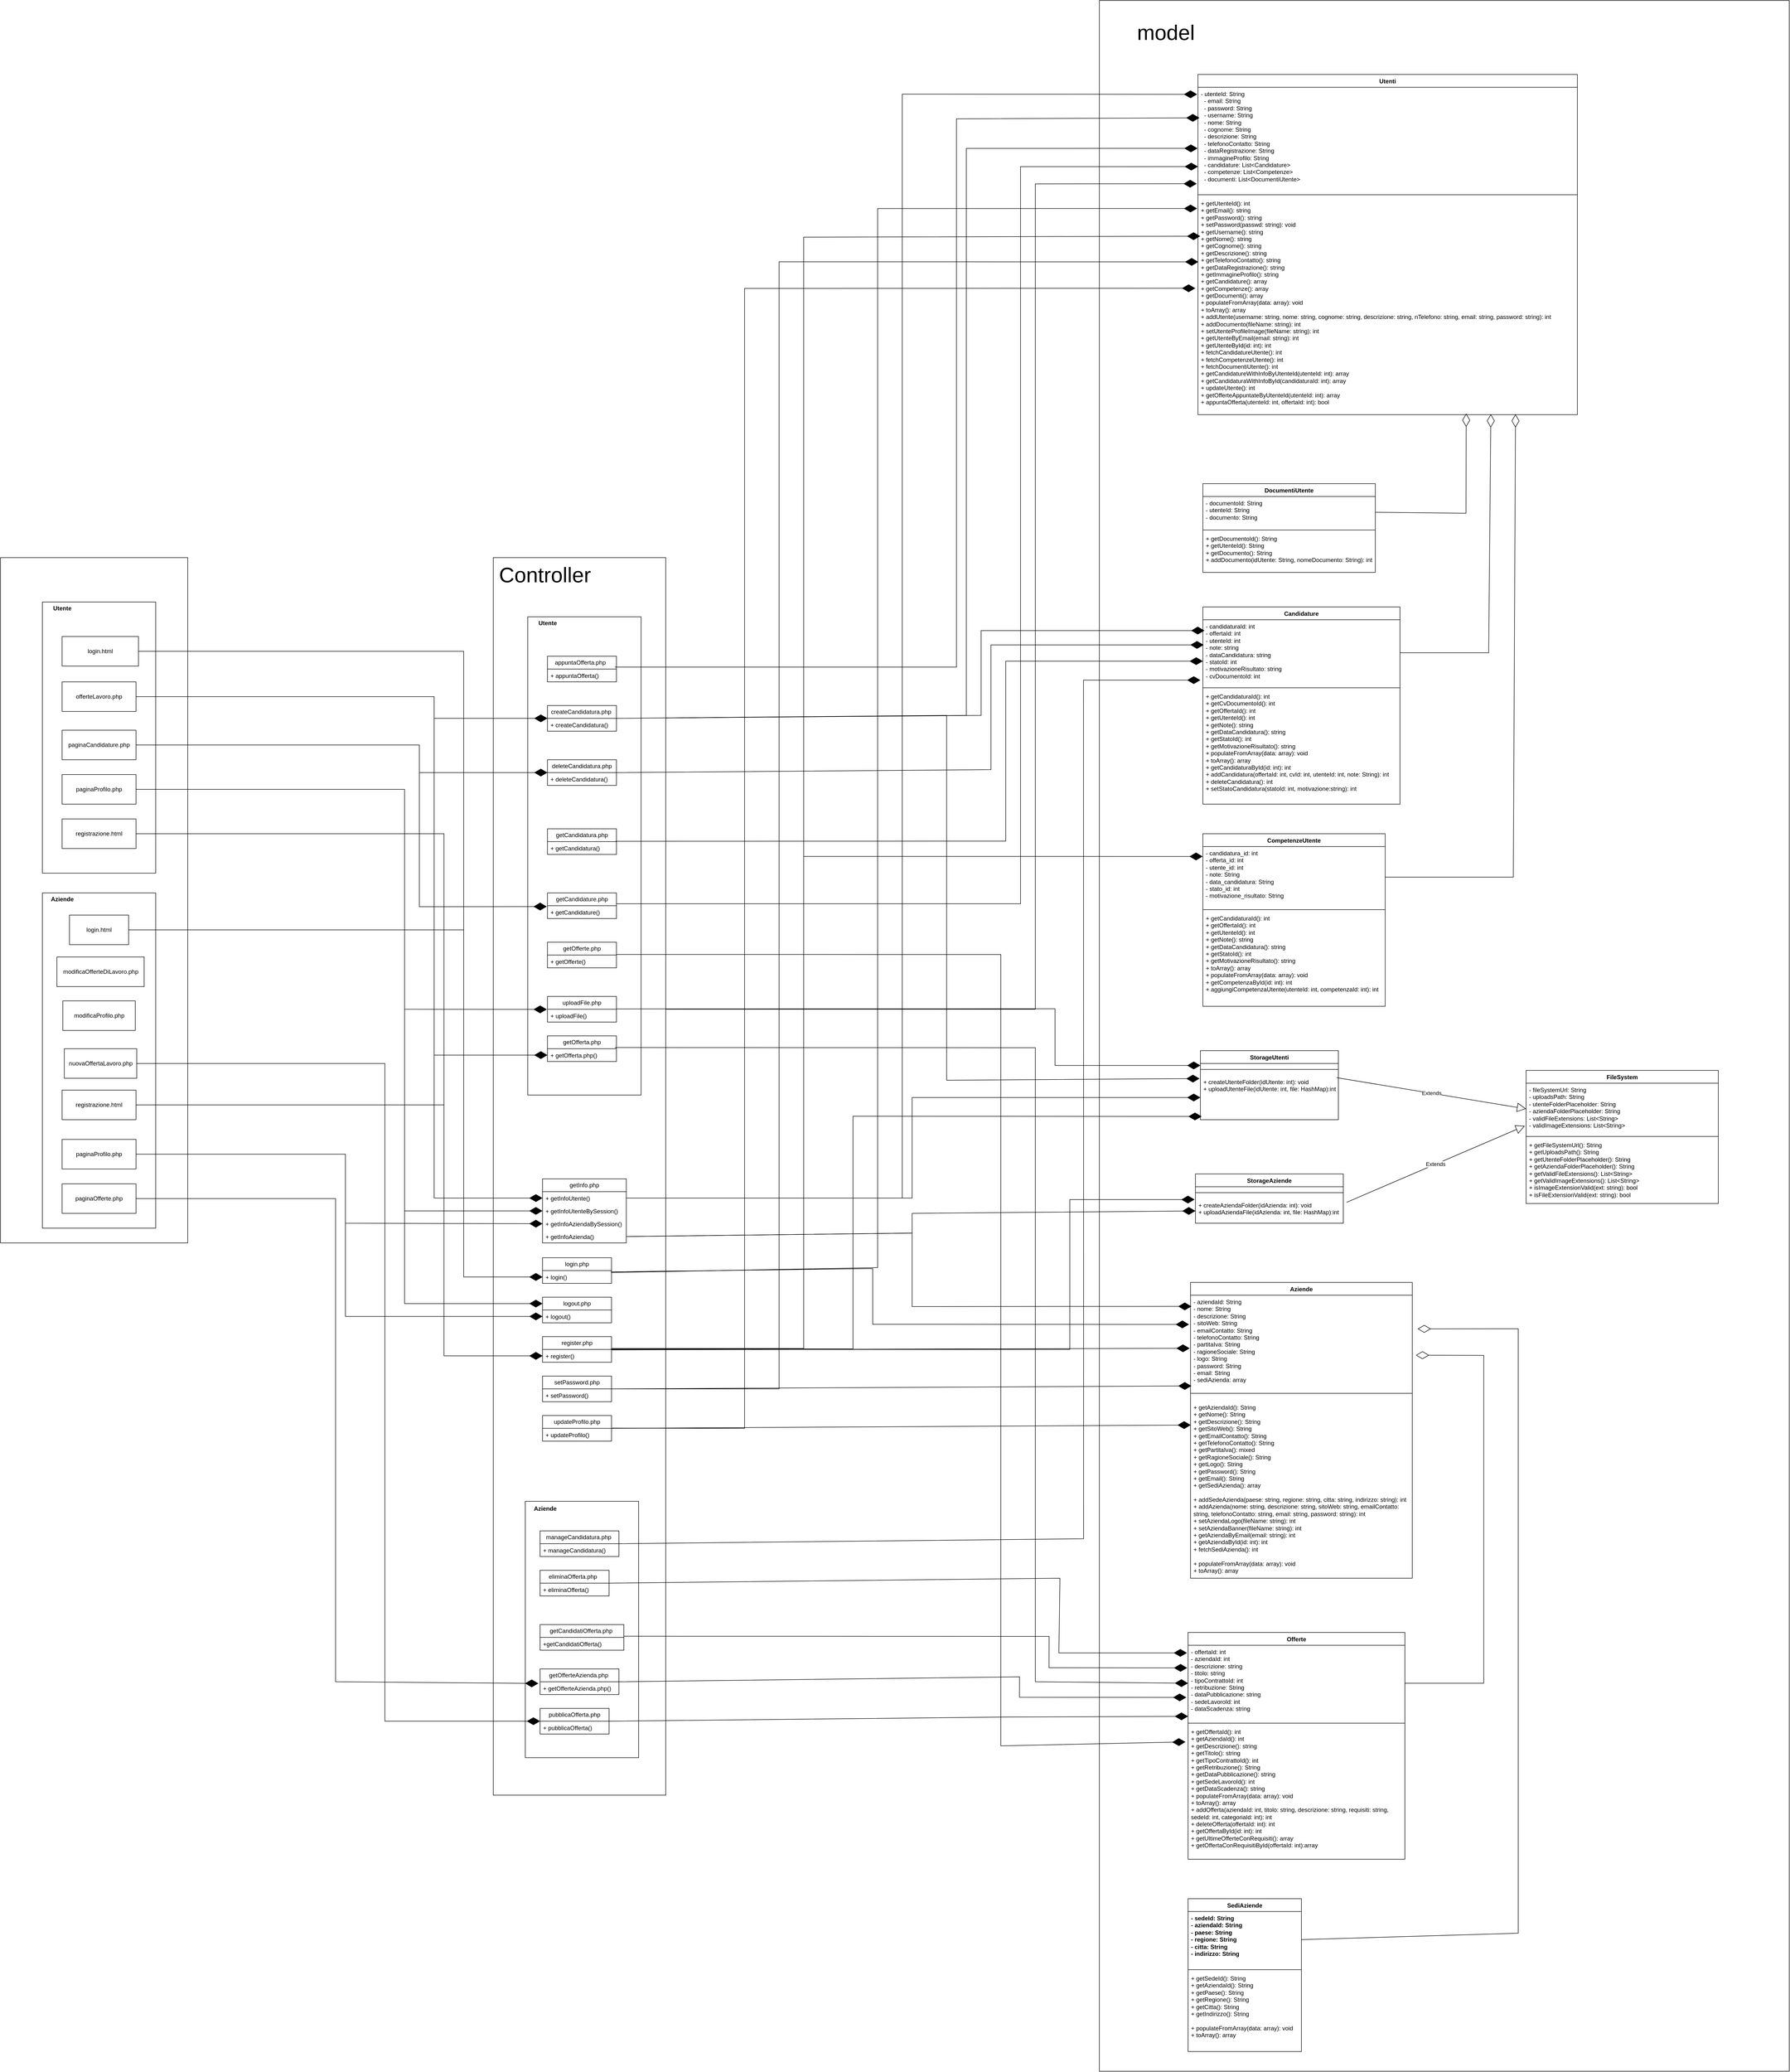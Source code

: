 <mxfile version="27.1.6">
  <diagram name="Pagina-1" id="54fLbxfwXZObV9pdjQnR">
    <mxGraphModel dx="4145" dy="3718" grid="1" gridSize="10" guides="1" tooltips="1" connect="1" arrows="1" fold="1" page="1" pageScale="1" pageWidth="827" pageHeight="1169" math="0" shadow="0">
      <root>
        <mxCell id="0" />
        <mxCell id="1" parent="0" />
        <mxCell id="T7HniVcJv9EPs_VLHabT-7" value="" style="rounded=0;whiteSpace=wrap;html=1;" parent="1" vertex="1">
          <mxGeometry x="810" y="-1290" width="1400" height="4200" as="geometry" />
        </mxCell>
        <mxCell id="aWdZE8WK8su21jjzheNT-11" value="FileSystem" style="swimlane;fontStyle=1;align=center;verticalAlign=top;childLayout=stackLayout;horizontal=1;startSize=26;horizontalStack=0;resizeParent=1;resizeParentMax=0;resizeLast=0;collapsible=1;marginBottom=0;whiteSpace=wrap;html=1;" parent="1" vertex="1">
          <mxGeometry x="1676" y="880" width="390" height="270" as="geometry" />
        </mxCell>
        <mxCell id="aWdZE8WK8su21jjzheNT-12" value="&lt;div&gt;- fileSystemUrl: String&lt;/div&gt;&lt;div&gt;- uploadsPath: String&lt;/div&gt;&lt;div&gt;- utenteFolderPlaceholder: String&lt;/div&gt;&lt;div&gt;- aziendaFolderPlaceholder: String&lt;/div&gt;&lt;div&gt;- validFileExtensions: List&amp;lt;String&amp;gt;&lt;/div&gt;&lt;div&gt;&lt;span style=&quot;background-color: transparent; color: light-dark(rgb(0, 0, 0), rgb(255, 255, 255));&quot;&gt;- validImageExtensions: List&amp;lt;String&amp;gt;&lt;/span&gt;&lt;/div&gt;" style="text;strokeColor=none;fillColor=none;align=left;verticalAlign=top;spacingLeft=4;spacingRight=4;overflow=hidden;rotatable=0;points=[[0,0.5],[1,0.5]];portConstraint=eastwest;whiteSpace=wrap;html=1;" parent="aWdZE8WK8su21jjzheNT-11" vertex="1">
          <mxGeometry y="26" width="390" height="104" as="geometry" />
        </mxCell>
        <mxCell id="aWdZE8WK8su21jjzheNT-13" value="" style="line;strokeWidth=1;fillColor=none;align=left;verticalAlign=middle;spacingTop=-1;spacingLeft=3;spacingRight=3;rotatable=0;labelPosition=right;points=[];portConstraint=eastwest;strokeColor=inherit;" parent="aWdZE8WK8su21jjzheNT-11" vertex="1">
          <mxGeometry y="130" width="390" height="8" as="geometry" />
        </mxCell>
        <mxCell id="aWdZE8WK8su21jjzheNT-14" value="&lt;div&gt;&lt;div&gt;+ getFileSystemUrl(): String&lt;/div&gt;&lt;div&gt;+ getUploadsPath(): String&lt;/div&gt;&lt;div&gt;+ getUtenteFolderPlaceholder(): String&lt;/div&gt;&lt;div&gt;+ getAziendaFolderPlaceholder(): String&lt;/div&gt;&lt;div&gt;+ getValidFileExtensions():&amp;nbsp;&lt;span style=&quot;background-color: transparent; color: light-dark(rgb(0, 0, 0), rgb(255, 255, 255));&quot;&gt;List&amp;lt;String&amp;gt;&lt;/span&gt;&lt;/div&gt;&lt;div&gt;+ getValidImageExtensions():&amp;nbsp;&lt;span style=&quot;background-color: transparent; color: light-dark(rgb(0, 0, 0), rgb(255, 255, 255));&quot;&gt;List&amp;lt;String&amp;gt;&lt;/span&gt;&lt;/div&gt;&lt;div&gt;+ isImageExtensionValid(ext: string): bool&lt;/div&gt;&lt;div&gt;+ isFileExtensionValid(ext: string): bool&lt;/div&gt;&lt;/div&gt;" style="text;strokeColor=none;fillColor=none;align=left;verticalAlign=top;spacingLeft=4;spacingRight=4;overflow=hidden;rotatable=0;points=[[0,0.5],[1,0.5]];portConstraint=eastwest;whiteSpace=wrap;html=1;" parent="aWdZE8WK8su21jjzheNT-11" vertex="1">
          <mxGeometry y="138" width="390" height="132" as="geometry" />
        </mxCell>
        <mxCell id="aWdZE8WK8su21jjzheNT-15" value="StorageUtenti" style="swimlane;fontStyle=1;align=center;verticalAlign=top;childLayout=stackLayout;horizontal=1;startSize=26;horizontalStack=0;resizeParent=1;resizeParentMax=0;resizeLast=0;collapsible=1;marginBottom=0;whiteSpace=wrap;html=1;" parent="1" vertex="1">
          <mxGeometry x="1015" y="840" width="280" height="140" as="geometry" />
        </mxCell>
        <mxCell id="aWdZE8WK8su21jjzheNT-16" value="" style="line;strokeWidth=1;fillColor=none;align=left;verticalAlign=middle;spacingTop=-1;spacingLeft=3;spacingRight=3;rotatable=0;labelPosition=right;points=[];portConstraint=eastwest;strokeColor=inherit;" parent="aWdZE8WK8su21jjzheNT-15" vertex="1">
          <mxGeometry y="26" width="280" height="24" as="geometry" />
        </mxCell>
        <mxCell id="aWdZE8WK8su21jjzheNT-17" value="+ createUtenteFolder(idUtente: int): void&lt;div&gt;+ uploadUtenteFile(idUtente: int, file: HashMap):int&lt;/div&gt;" style="text;strokeColor=none;fillColor=none;align=left;verticalAlign=top;spacingLeft=4;spacingRight=4;overflow=hidden;rotatable=0;points=[[0,0.5],[1,0.5]];portConstraint=eastwest;whiteSpace=wrap;html=1;" parent="aWdZE8WK8su21jjzheNT-15" vertex="1">
          <mxGeometry y="50" width="280" height="90" as="geometry" />
        </mxCell>
        <mxCell id="aWdZE8WK8su21jjzheNT-18" value="StorageAziende" style="swimlane;fontStyle=1;align=center;verticalAlign=top;childLayout=stackLayout;horizontal=1;startSize=26;horizontalStack=0;resizeParent=1;resizeParentMax=0;resizeLast=0;collapsible=1;marginBottom=0;whiteSpace=wrap;html=1;" parent="1" vertex="1">
          <mxGeometry x="1005" y="1090" width="300" height="100" as="geometry" />
        </mxCell>
        <mxCell id="aWdZE8WK8su21jjzheNT-19" value="" style="line;strokeWidth=1;fillColor=none;align=left;verticalAlign=middle;spacingTop=-1;spacingLeft=3;spacingRight=3;rotatable=0;labelPosition=right;points=[];portConstraint=eastwest;strokeColor=inherit;" parent="aWdZE8WK8su21jjzheNT-18" vertex="1">
          <mxGeometry y="26" width="300" height="24" as="geometry" />
        </mxCell>
        <mxCell id="aWdZE8WK8su21jjzheNT-20" value="+ createAziendaFolder(idAzienda: int): void&lt;div&gt;+ uploadAziendaFile(idAzienda: int, file: HashMap):int&lt;/div&gt;" style="text;strokeColor=none;fillColor=none;align=left;verticalAlign=top;spacingLeft=4;spacingRight=4;overflow=hidden;rotatable=0;points=[[0,0.5],[1,0.5]];portConstraint=eastwest;whiteSpace=wrap;html=1;" parent="aWdZE8WK8su21jjzheNT-18" vertex="1">
          <mxGeometry y="50" width="300" height="50" as="geometry" />
        </mxCell>
        <mxCell id="aWdZE8WK8su21jjzheNT-23" value="Extends" style="endArrow=block;endSize=16;endFill=0;html=1;rounded=0;exitX=0.988;exitY=0.053;exitDx=0;exitDy=0;entryX=0;entryY=0.5;entryDx=0;entryDy=0;exitPerimeter=0;" parent="1" source="aWdZE8WK8su21jjzheNT-17" target="aWdZE8WK8su21jjzheNT-12" edge="1">
          <mxGeometry width="160" relative="1" as="geometry">
            <mxPoint x="2066" y="940" as="sourcePoint" />
            <mxPoint x="2226" y="940" as="targetPoint" />
          </mxGeometry>
        </mxCell>
        <mxCell id="aWdZE8WK8su21jjzheNT-24" value="Extends" style="endArrow=block;endSize=16;endFill=0;html=1;rounded=0;exitX=1.022;exitY=0.153;exitDx=0;exitDy=0;entryX=-0.007;entryY=0.833;entryDx=0;entryDy=0;entryPerimeter=0;exitPerimeter=0;" parent="1" source="aWdZE8WK8su21jjzheNT-20" target="aWdZE8WK8su21jjzheNT-12" edge="1">
          <mxGeometry width="160" relative="1" as="geometry">
            <mxPoint x="1556" y="1030" as="sourcePoint" />
            <mxPoint x="1716" y="1030" as="targetPoint" />
          </mxGeometry>
        </mxCell>
        <mxCell id="aWdZE8WK8su21jjzheNT-26" value="Aziende" style="swimlane;fontStyle=1;align=center;verticalAlign=top;childLayout=stackLayout;horizontal=1;startSize=26;horizontalStack=0;resizeParent=1;resizeParentMax=0;resizeLast=0;collapsible=1;marginBottom=0;whiteSpace=wrap;html=1;" parent="1" vertex="1">
          <mxGeometry x="995" y="1310" width="450" height="600" as="geometry" />
        </mxCell>
        <mxCell id="aWdZE8WK8su21jjzheNT-27" value="&lt;div&gt;- aziendaId: String&lt;/div&gt;&lt;div&gt;- nome:&amp;nbsp;&lt;span style=&quot;background-color: transparent; color: light-dark(rgb(0, 0, 0), rgb(255, 255, 255));&quot;&gt;String&lt;/span&gt;&lt;/div&gt;&lt;div&gt;- descrizione:&amp;nbsp;&lt;span style=&quot;background-color: transparent; color: light-dark(rgb(0, 0, 0), rgb(255, 255, 255));&quot;&gt;String&lt;/span&gt;&lt;/div&gt;&lt;div&gt;- sitoWeb:&amp;nbsp;&lt;span style=&quot;background-color: transparent; color: light-dark(rgb(0, 0, 0), rgb(255, 255, 255));&quot;&gt;String&lt;/span&gt;&lt;/div&gt;&lt;div&gt;- emailContatto:&amp;nbsp;&lt;span style=&quot;background-color: transparent; color: light-dark(rgb(0, 0, 0), rgb(255, 255, 255));&quot;&gt;String&lt;/span&gt;&lt;/div&gt;&lt;div&gt;- telefonoContatto:&amp;nbsp;&lt;span style=&quot;background-color: transparent; color: light-dark(rgb(0, 0, 0), rgb(255, 255, 255));&quot;&gt;String&lt;/span&gt;&lt;/div&gt;&lt;div&gt;- partitaIva:&amp;nbsp;&lt;span style=&quot;background-color: transparent; color: light-dark(rgb(0, 0, 0), rgb(255, 255, 255));&quot;&gt;String&lt;/span&gt;&lt;/div&gt;&lt;div&gt;- ragioneSociale:&amp;nbsp;&lt;span style=&quot;background-color: transparent; color: light-dark(rgb(0, 0, 0), rgb(255, 255, 255));&quot;&gt;String&lt;/span&gt;&lt;/div&gt;&lt;div&gt;- logo:&amp;nbsp;&lt;span style=&quot;background-color: transparent; color: light-dark(rgb(0, 0, 0), rgb(255, 255, 255));&quot;&gt;String&lt;/span&gt;&lt;/div&gt;&lt;div&gt;- password:&amp;nbsp;&lt;span style=&quot;background-color: transparent; color: light-dark(rgb(0, 0, 0), rgb(255, 255, 255));&quot;&gt;String&lt;/span&gt;&lt;/div&gt;&lt;div&gt;- email:&amp;nbsp;&lt;span style=&quot;background-color: transparent; color: light-dark(rgb(0, 0, 0), rgb(255, 255, 255));&quot;&gt;String&lt;/span&gt;&lt;/div&gt;&lt;div&gt;- sediAzienda:&amp;nbsp;&lt;span style=&quot;background-color: transparent; color: light-dark(rgb(0, 0, 0), rgb(255, 255, 255));&quot;&gt;array&lt;/span&gt;&lt;/div&gt;" style="text;strokeColor=none;fillColor=none;align=left;verticalAlign=top;spacingLeft=4;spacingRight=4;overflow=hidden;rotatable=0;points=[[0,0.5],[1,0.5]];portConstraint=eastwest;whiteSpace=wrap;html=1;" parent="aWdZE8WK8su21jjzheNT-26" vertex="1">
          <mxGeometry y="26" width="450" height="184" as="geometry" />
        </mxCell>
        <mxCell id="aWdZE8WK8su21jjzheNT-28" value="" style="line;strokeWidth=1;fillColor=none;align=left;verticalAlign=middle;spacingTop=-1;spacingLeft=3;spacingRight=3;rotatable=0;labelPosition=right;points=[];portConstraint=eastwest;strokeColor=inherit;" parent="aWdZE8WK8su21jjzheNT-26" vertex="1">
          <mxGeometry y="210" width="450" height="30" as="geometry" />
        </mxCell>
        <mxCell id="aWdZE8WK8su21jjzheNT-29" value="&lt;div&gt;+ getAziendaId():&amp;nbsp;&lt;span style=&quot;background-color: transparent; color: light-dark(rgb(0, 0, 0), rgb(255, 255, 255));&quot;&gt;String&lt;/span&gt;&lt;/div&gt;&lt;div&gt;+ getNome():&amp;nbsp;&lt;span style=&quot;background-color: transparent; color: light-dark(rgb(0, 0, 0), rgb(255, 255, 255));&quot;&gt;String&lt;/span&gt;&lt;/div&gt;&lt;div&gt;+ getDescrizione():&amp;nbsp;&lt;span style=&quot;background-color: transparent; color: light-dark(rgb(0, 0, 0), rgb(255, 255, 255));&quot;&gt;String&lt;/span&gt;&lt;/div&gt;&lt;div&gt;+ getSitoWeb():&amp;nbsp;&lt;span style=&quot;background-color: transparent; color: light-dark(rgb(0, 0, 0), rgb(255, 255, 255));&quot;&gt;String&lt;/span&gt;&lt;/div&gt;&lt;div&gt;+ getEmailContatto():&amp;nbsp;&lt;span style=&quot;background-color: transparent; color: light-dark(rgb(0, 0, 0), rgb(255, 255, 255));&quot;&gt;String&lt;/span&gt;&lt;/div&gt;&lt;div&gt;+ getTelefonoContatto():&amp;nbsp;&lt;span style=&quot;background-color: transparent; color: light-dark(rgb(0, 0, 0), rgb(255, 255, 255));&quot;&gt;String&lt;/span&gt;&lt;/div&gt;&lt;div&gt;+ getPartitaIva(): mixed&lt;/div&gt;&lt;div&gt;+ getRagioneSociale():&amp;nbsp;&lt;span style=&quot;background-color: transparent; color: light-dark(rgb(0, 0, 0), rgb(255, 255, 255));&quot;&gt;String&lt;/span&gt;&lt;/div&gt;&lt;div&gt;+ getLogo():&amp;nbsp;&lt;span style=&quot;background-color: transparent; color: light-dark(rgb(0, 0, 0), rgb(255, 255, 255));&quot;&gt;String&lt;/span&gt;&lt;/div&gt;&lt;div&gt;+ getPassword():&amp;nbsp;&lt;span style=&quot;background-color: transparent; color: light-dark(rgb(0, 0, 0), rgb(255, 255, 255));&quot;&gt;String&lt;/span&gt;&lt;/div&gt;&lt;div&gt;+ getEmail():&amp;nbsp;&lt;span style=&quot;background-color: transparent; color: light-dark(rgb(0, 0, 0), rgb(255, 255, 255));&quot;&gt;String&lt;/span&gt;&lt;/div&gt;&lt;div&gt;+ getSediAzienda(): array&lt;/div&gt;&lt;div&gt;&lt;br&gt;&lt;/div&gt;&lt;div&gt;+ addSedeAzienda(paese: string, regione: string, citta: string, indirizzo: string): int&lt;/div&gt;&lt;div&gt;+ addAzienda(nome: string, descrizione: string, sitoWeb: string, emailContatto: string, telefonoContatto: string, email: string, password: string): int&lt;/div&gt;&lt;div&gt;+ setAziendaLogo(fileName: string): int&lt;/div&gt;&lt;div&gt;+ setAziendaBanner(fileName: string): int&lt;/div&gt;&lt;div&gt;+ getAziendaByEmail(email: string): int&lt;/div&gt;&lt;div&gt;+ getAziendaById(id: int): int&lt;/div&gt;&lt;div&gt;+ fetchSediAzienda(): int&lt;/div&gt;&lt;div&gt;&lt;br&gt;&lt;/div&gt;&lt;div&gt;+ populateFromArray(data: array): void&lt;/div&gt;&lt;div&gt;+ toArray(): array&lt;/div&gt;&lt;div&gt;&lt;br&gt;&lt;/div&gt;" style="text;strokeColor=none;fillColor=none;align=left;verticalAlign=top;spacingLeft=4;spacingRight=4;overflow=hidden;rotatable=0;points=[[0,0.5],[1,0.5]];portConstraint=eastwest;whiteSpace=wrap;html=1;" parent="aWdZE8WK8su21jjzheNT-26" vertex="1">
          <mxGeometry y="240" width="450" height="360" as="geometry" />
        </mxCell>
        <mxCell id="aWdZE8WK8su21jjzheNT-30" value="Utenti" style="swimlane;fontStyle=1;align=center;verticalAlign=top;childLayout=stackLayout;horizontal=1;startSize=26;horizontalStack=0;resizeParent=1;resizeParentMax=0;resizeLast=0;collapsible=1;marginBottom=0;whiteSpace=wrap;html=1;" parent="1" vertex="1">
          <mxGeometry x="1010" y="-1140" width="770" height="690" as="geometry" />
        </mxCell>
        <mxCell id="aWdZE8WK8su21jjzheNT-31" value="&lt;div&gt;- utenteId: String&lt;/div&gt;&lt;div&gt;&amp;nbsp; - email: String&lt;/div&gt;&lt;div&gt;&amp;nbsp; - password: String&lt;/div&gt;&lt;div&gt;&amp;nbsp; - username: String&lt;/div&gt;&lt;div&gt;&amp;nbsp; - nome: String&lt;/div&gt;&lt;div&gt;&amp;nbsp; - cognome: String&lt;/div&gt;&lt;div&gt;&amp;nbsp; - descrizione: String&lt;/div&gt;&lt;div&gt;&amp;nbsp; - telefonoContatto: String&lt;/div&gt;&lt;div&gt;&amp;nbsp; - dataRegistrazione: String&lt;/div&gt;&lt;div&gt;&amp;nbsp; - immagineProfilo: String&lt;/div&gt;&lt;div&gt;&amp;nbsp; - candidature: List&amp;lt;Candidature&amp;gt;&lt;/div&gt;&lt;div&gt;&amp;nbsp; - competenze: List&amp;lt;Competenze&amp;gt;&lt;/div&gt;&lt;div&gt;&amp;nbsp; - documenti: List&amp;lt;DocumentiUtente&amp;gt;&lt;/div&gt;" style="text;strokeColor=none;fillColor=none;align=left;verticalAlign=top;spacingLeft=4;spacingRight=4;overflow=hidden;rotatable=0;points=[[0,0.5],[1,0.5]];portConstraint=eastwest;whiteSpace=wrap;html=1;" parent="aWdZE8WK8su21jjzheNT-30" vertex="1">
          <mxGeometry y="26" width="770" height="214" as="geometry" />
        </mxCell>
        <mxCell id="aWdZE8WK8su21jjzheNT-32" value="" style="line;strokeWidth=1;fillColor=none;align=left;verticalAlign=middle;spacingTop=-1;spacingLeft=3;spacingRight=3;rotatable=0;labelPosition=right;points=[];portConstraint=eastwest;strokeColor=inherit;" parent="aWdZE8WK8su21jjzheNT-30" vertex="1">
          <mxGeometry y="240" width="770" height="8" as="geometry" />
        </mxCell>
        <mxCell id="aWdZE8WK8su21jjzheNT-33" value="&lt;div&gt;+ getUtenteId(): int&lt;/div&gt;&lt;div&gt;+ getEmail(): string&lt;/div&gt;&lt;div&gt;+ getPassword(): string&lt;/div&gt;&lt;div&gt;+ setPassword(passwd: string): void&lt;/div&gt;&lt;div&gt;+ getUsername(): string&lt;/div&gt;&lt;div&gt;+ getNome(): string&lt;/div&gt;&lt;div&gt;+ getCognome(): string&lt;/div&gt;&lt;div&gt;+ getDescrizione(): string&lt;/div&gt;&lt;div&gt;+ getTelefonoContatto(): string&lt;/div&gt;&lt;div&gt;+ getDataRegistrazione(): string&lt;/div&gt;&lt;div&gt;+ getImmagineProfilo(): string&lt;/div&gt;&lt;div&gt;+ getCandidature(): array&lt;/div&gt;&lt;div&gt;+ getCompetenze(): array&lt;/div&gt;&lt;div&gt;+ getDocumenti(): array&lt;/div&gt;&lt;div&gt;+ populateFromArray(data: array): void&lt;/div&gt;&lt;div&gt;+ toArray(): array&lt;/div&gt;&lt;div&gt;+ addUtente(username: string, nome: string, cognome: string, descrizione: string, nTelefono: string, email: string, password: string): int&lt;/div&gt;&lt;div&gt;+ addDocumento(fileName: string): int&lt;/div&gt;&lt;div&gt;+ setUtenteProfileImage(fileName: string): int&lt;/div&gt;&lt;div&gt;+ getUtenteByEmail(email: string): int&lt;/div&gt;&lt;div&gt;+ getUtenteById(id: int): int&lt;/div&gt;&lt;div&gt;+ fetchCandidatureUtente(): int&lt;/div&gt;&lt;div&gt;+ fetchCompetenzeUtente(): int&lt;/div&gt;&lt;div&gt;+ fetchDocumentiUtente(): int&lt;/div&gt;&lt;div&gt;+ getCandidatureWithInfoByUtenteId(utenteId: int): array&lt;/div&gt;&lt;div&gt;+ getCandidaturaWithInfoById(candidaturaId: int):&amp;nbsp;&lt;span style=&quot;background-color: transparent; color: light-dark(rgb(0, 0, 0), rgb(255, 255, 255));&quot;&gt;array&lt;/span&gt;&lt;/div&gt;&lt;div&gt;+ updateUtente(): int&lt;/div&gt;&lt;div&gt;+ getOfferteAppuntateByUtenteId(utenteId: int): array&lt;/div&gt;&lt;div&gt;+ appuntaOfferta(utenteId: int, offertaId: int): bool&lt;/div&gt;&lt;div&gt;&lt;br&gt;&lt;/div&gt;" style="text;strokeColor=none;fillColor=none;align=left;verticalAlign=top;spacingLeft=4;spacingRight=4;overflow=hidden;rotatable=0;points=[[0,0.5],[1,0.5]];portConstraint=eastwest;whiteSpace=wrap;html=1;" parent="aWdZE8WK8su21jjzheNT-30" vertex="1">
          <mxGeometry y="248" width="770" height="442" as="geometry" />
        </mxCell>
        <mxCell id="aWdZE8WK8su21jjzheNT-34" value="Offerte" style="swimlane;fontStyle=1;align=center;verticalAlign=top;childLayout=stackLayout;horizontal=1;startSize=26;horizontalStack=0;resizeParent=1;resizeParentMax=0;resizeLast=0;collapsible=1;marginBottom=0;whiteSpace=wrap;html=1;" parent="1" vertex="1">
          <mxGeometry x="990" y="2020" width="440" height="460" as="geometry" />
        </mxCell>
        <mxCell id="aWdZE8WK8su21jjzheNT-35" value="&lt;div&gt;&lt;div&gt;- offertaId: int&lt;/div&gt;&lt;div&gt;- aziendaId: int&lt;/div&gt;&lt;div&gt;- descrizione: string&amp;nbsp;&lt;/div&gt;&lt;div&gt;- titolo: string&lt;/div&gt;&lt;div&gt;- tipoContrattoId: int&amp;nbsp;&lt;/div&gt;&lt;div&gt;- retribuzione: String&lt;/div&gt;&lt;div&gt;- dataPubblicazione: string&lt;/div&gt;&lt;div&gt;- sedeLavoroId: int&lt;/div&gt;&lt;div&gt;- dataScadenza: string&amp;nbsp;&lt;/div&gt;&lt;/div&gt;" style="text;strokeColor=none;fillColor=none;align=left;verticalAlign=top;spacingLeft=4;spacingRight=4;overflow=hidden;rotatable=0;points=[[0,0.5],[1,0.5]];portConstraint=eastwest;whiteSpace=wrap;html=1;" parent="aWdZE8WK8su21jjzheNT-34" vertex="1">
          <mxGeometry y="26" width="440" height="154" as="geometry" />
        </mxCell>
        <mxCell id="aWdZE8WK8su21jjzheNT-36" value="" style="line;strokeWidth=1;fillColor=none;align=left;verticalAlign=middle;spacingTop=-1;spacingLeft=3;spacingRight=3;rotatable=0;labelPosition=right;points=[];portConstraint=eastwest;strokeColor=inherit;" parent="aWdZE8WK8su21jjzheNT-34" vertex="1">
          <mxGeometry y="180" width="440" height="8" as="geometry" />
        </mxCell>
        <mxCell id="aWdZE8WK8su21jjzheNT-37" value="&lt;div&gt;&lt;div&gt;+ getOffertaId(): int&lt;/div&gt;&lt;div&gt;+ getAziendaId(): int&lt;/div&gt;&lt;div&gt;+ getDescrizione(): string&lt;/div&gt;&lt;div&gt;+ getTitolo(): string&lt;/div&gt;&lt;div&gt;+ getTipoContrattoId(): int&lt;/div&gt;&lt;div&gt;+ getRetribuzione(): String&lt;/div&gt;&lt;div&gt;+ getDataPubblicazione(): string&amp;nbsp;&lt;/div&gt;&lt;div&gt;+ getSedeLavoroId(): int&lt;/div&gt;&lt;div&gt;+ getDataScadenza(): string&lt;/div&gt;&lt;div&gt;+ populateFromArray(data: array): void&lt;/div&gt;&lt;div&gt;+ toArray(): array&lt;/div&gt;&lt;div&gt;+ addOfferta(aziendaId: int, titolo: string, descrizione: string, requisiti: string, sedeId: int, categoriaId: int): int&lt;/div&gt;&lt;div&gt;+ deleteOfferta(offertaId: int): int&lt;/div&gt;&lt;div&gt;+ getOffertaById(id: int): int&lt;/div&gt;&lt;div&gt;+ getUltimeOfferteConRequisiti(): array&lt;/div&gt;&lt;div&gt;+ getOffertaConRequisitiById(offertaId: int):array&lt;/div&gt;&lt;/div&gt;" style="text;strokeColor=none;fillColor=none;align=left;verticalAlign=top;spacingLeft=4;spacingRight=4;overflow=hidden;rotatable=0;points=[[0,0.5],[1,0.5]];portConstraint=eastwest;whiteSpace=wrap;html=1;" parent="aWdZE8WK8su21jjzheNT-34" vertex="1">
          <mxGeometry y="188" width="440" height="272" as="geometry" />
        </mxCell>
        <mxCell id="aWdZE8WK8su21jjzheNT-42" value="Candidature" style="swimlane;fontStyle=1;align=center;verticalAlign=top;childLayout=stackLayout;horizontal=1;startSize=26;horizontalStack=0;resizeParent=1;resizeParentMax=0;resizeLast=0;collapsible=1;marginBottom=0;whiteSpace=wrap;html=1;" parent="1" vertex="1">
          <mxGeometry x="1020" y="-60" width="400" height="400" as="geometry" />
        </mxCell>
        <mxCell id="aWdZE8WK8su21jjzheNT-43" value="&lt;div&gt;&lt;div&gt;- candidaturaId: int&lt;/div&gt;&lt;div&gt;- offertaId: int&lt;/div&gt;&lt;div&gt;- utenteId: int&lt;/div&gt;&lt;div&gt;- note: string&lt;/div&gt;&lt;div&gt;- dataCandidatura: string&lt;/div&gt;&lt;div&gt;- statoId: int&lt;/div&gt;&lt;div&gt;- motivazioneRisultato: string&lt;/div&gt;&lt;div&gt;- cvDocumentoId: int&amp;nbsp;&amp;nbsp;&lt;/div&gt;&lt;/div&gt;" style="text;strokeColor=none;fillColor=none;align=left;verticalAlign=top;spacingLeft=4;spacingRight=4;overflow=hidden;rotatable=0;points=[[0,0.5],[1,0.5]];portConstraint=eastwest;whiteSpace=wrap;html=1;" parent="aWdZE8WK8su21jjzheNT-42" vertex="1">
          <mxGeometry y="26" width="400" height="134" as="geometry" />
        </mxCell>
        <mxCell id="aWdZE8WK8su21jjzheNT-44" value="" style="line;strokeWidth=1;fillColor=none;align=left;verticalAlign=middle;spacingTop=-1;spacingLeft=3;spacingRight=3;rotatable=0;labelPosition=right;points=[];portConstraint=eastwest;strokeColor=inherit;" parent="aWdZE8WK8su21jjzheNT-42" vertex="1">
          <mxGeometry y="160" width="400" height="8" as="geometry" />
        </mxCell>
        <mxCell id="aWdZE8WK8su21jjzheNT-45" value="&lt;div&gt;&lt;div&gt;+ getCandidaturaId(): int&lt;/div&gt;&lt;div&gt;+ getCvDocumentoId(): int&lt;/div&gt;&lt;div&gt;+ getOffertaId(): int&lt;/div&gt;&lt;div&gt;+ getUtenteId(): int&lt;/div&gt;&lt;div&gt;+ getNote(): string&lt;/div&gt;&lt;div&gt;+ getDataCandidatura(): string&lt;/div&gt;&lt;div&gt;+ getStatoId(): int&lt;/div&gt;&lt;div&gt;+ getMotivazioneRisultato(): string&lt;/div&gt;&lt;div&gt;+ populateFromArray(data: array): void&lt;/div&gt;&lt;div&gt;+ toArray(): array&lt;/div&gt;&lt;div&gt;+ getCandidaturaById(id: int): int&lt;/div&gt;&lt;div&gt;+ addCandidatura(offertaId: int, cvId: int, utenteId: int, note: String): int&lt;/div&gt;&lt;div&gt;+ deleteCandidatura(): int&lt;/div&gt;&lt;div&gt;+ setStatoCandidatura(statoId: int, motivazione:string): int&amp;nbsp; &amp;nbsp;&lt;/div&gt;&lt;/div&gt;" style="text;strokeColor=none;fillColor=none;align=left;verticalAlign=top;spacingLeft=4;spacingRight=4;overflow=hidden;rotatable=0;points=[[0,0.5],[1,0.5]];portConstraint=eastwest;whiteSpace=wrap;html=1;" parent="aWdZE8WK8su21jjzheNT-42" vertex="1">
          <mxGeometry y="168" width="400" height="232" as="geometry" />
        </mxCell>
        <mxCell id="aWdZE8WK8su21jjzheNT-54" value="DocumentiUtente" style="swimlane;fontStyle=1;align=center;verticalAlign=top;childLayout=stackLayout;horizontal=1;startSize=26;horizontalStack=0;resizeParent=1;resizeParentMax=0;resizeLast=0;collapsible=1;marginBottom=0;whiteSpace=wrap;html=1;" parent="1" vertex="1">
          <mxGeometry x="1020" y="-310" width="350" height="180" as="geometry" />
        </mxCell>
        <mxCell id="aWdZE8WK8su21jjzheNT-55" value="&lt;div&gt;- documentoId: String&lt;/div&gt;&lt;div&gt;- utenteId: String&lt;/div&gt;&lt;div&gt;- documento: String&lt;/div&gt;&lt;div&gt;&lt;br&gt;&lt;/div&gt;" style="text;strokeColor=none;fillColor=none;align=left;verticalAlign=top;spacingLeft=4;spacingRight=4;overflow=hidden;rotatable=0;points=[[0,0.5],[1,0.5]];portConstraint=eastwest;whiteSpace=wrap;html=1;" parent="aWdZE8WK8su21jjzheNT-54" vertex="1">
          <mxGeometry y="26" width="350" height="64" as="geometry" />
        </mxCell>
        <mxCell id="aWdZE8WK8su21jjzheNT-56" value="" style="line;strokeWidth=1;fillColor=none;align=left;verticalAlign=middle;spacingTop=-1;spacingLeft=3;spacingRight=3;rotatable=0;labelPosition=right;points=[];portConstraint=eastwest;strokeColor=inherit;" parent="aWdZE8WK8su21jjzheNT-54" vertex="1">
          <mxGeometry y="90" width="350" height="8" as="geometry" />
        </mxCell>
        <mxCell id="aWdZE8WK8su21jjzheNT-57" value="&lt;div&gt;+ getDocumentoId(): String&lt;/div&gt;&lt;div&gt;+ getUtenteId(): String&lt;/div&gt;&lt;div&gt;+ getDocumento(): String&lt;/div&gt;&lt;div&gt;+ addDocumento(idUtente: String, nomeDocumento: String): int&lt;/div&gt;&lt;div&gt;&lt;br&gt;&lt;/div&gt;" style="text;strokeColor=none;fillColor=none;align=left;verticalAlign=top;spacingLeft=4;spacingRight=4;overflow=hidden;rotatable=0;points=[[0,0.5],[1,0.5]];portConstraint=eastwest;whiteSpace=wrap;html=1;" parent="aWdZE8WK8su21jjzheNT-54" vertex="1">
          <mxGeometry y="98" width="350" height="82" as="geometry" />
        </mxCell>
        <mxCell id="aWdZE8WK8su21jjzheNT-58" value="CompetenzeUtente" style="swimlane;fontStyle=1;align=center;verticalAlign=top;childLayout=stackLayout;horizontal=1;startSize=26;horizontalStack=0;resizeParent=1;resizeParentMax=0;resizeLast=0;collapsible=1;marginBottom=0;whiteSpace=wrap;html=1;" parent="1" vertex="1">
          <mxGeometry x="1020" y="400" width="370" height="350" as="geometry" />
        </mxCell>
        <mxCell id="aWdZE8WK8su21jjzheNT-59" value="&lt;div&gt;- candidatura_id: int&lt;/div&gt;&lt;div&gt;- offerta_id: int&lt;/div&gt;&lt;div&gt;- utente_id: int&lt;/div&gt;&lt;div&gt;- note: String&lt;/div&gt;&lt;div&gt;- data_candidatura: String&lt;/div&gt;&lt;div&gt;- stato_id: int&lt;/div&gt;&lt;div&gt;- motivazione_risultato: String&lt;/div&gt;" style="text;strokeColor=none;fillColor=none;align=left;verticalAlign=top;spacingLeft=4;spacingRight=4;overflow=hidden;rotatable=0;points=[[0,0.5],[1,0.5]];portConstraint=eastwest;whiteSpace=wrap;html=1;" parent="aWdZE8WK8su21jjzheNT-58" vertex="1">
          <mxGeometry y="26" width="370" height="124" as="geometry" />
        </mxCell>
        <mxCell id="aWdZE8WK8su21jjzheNT-60" value="" style="line;strokeWidth=1;fillColor=none;align=left;verticalAlign=middle;spacingTop=-1;spacingLeft=3;spacingRight=3;rotatable=0;labelPosition=right;points=[];portConstraint=eastwest;strokeColor=inherit;" parent="aWdZE8WK8su21jjzheNT-58" vertex="1">
          <mxGeometry y="150" width="370" height="8" as="geometry" />
        </mxCell>
        <mxCell id="aWdZE8WK8su21jjzheNT-61" value="&lt;div&gt;+ getCandidaturaId(): int&lt;/div&gt;&lt;div&gt;+ getOffertaId(): int&lt;/div&gt;&lt;div&gt;+ getUtenteId(): int&lt;/div&gt;&lt;div&gt;+ getNote(): string&lt;/div&gt;&lt;div&gt;+ getDataCandidatura(): string&lt;/div&gt;&lt;div&gt;+ getStatoId(): int&lt;/div&gt;&lt;div&gt;+ getMotivazioneRisultato(): string&lt;/div&gt;&lt;div&gt;+ toArray(): array&lt;/div&gt;&lt;div&gt;+ populateFromArray(data: array): void&lt;/div&gt;&lt;div&gt;+ getCompetenzaById(id: int): int&lt;/div&gt;&lt;div&gt;+ aggiungiCompetenzaUtente(utenteId: int, competenzaId: int): int&lt;/div&gt;" style="text;strokeColor=none;fillColor=none;align=left;verticalAlign=top;spacingLeft=4;spacingRight=4;overflow=hidden;rotatable=0;points=[[0,0.5],[1,0.5]];portConstraint=eastwest;whiteSpace=wrap;html=1;" parent="aWdZE8WK8su21jjzheNT-58" vertex="1">
          <mxGeometry y="158" width="370" height="192" as="geometry" />
        </mxCell>
        <mxCell id="aWdZE8WK8su21jjzheNT-62" value="SediAziende" style="swimlane;fontStyle=1;align=center;verticalAlign=top;childLayout=stackLayout;horizontal=1;startSize=26;horizontalStack=0;resizeParent=1;resizeParentMax=0;resizeLast=0;collapsible=1;marginBottom=0;whiteSpace=wrap;html=1;" parent="1" vertex="1">
          <mxGeometry x="990" y="2560" width="230" height="310" as="geometry" />
        </mxCell>
        <mxCell id="aWdZE8WK8su21jjzheNT-63" value="&lt;div&gt;&lt;b&gt;- sedeId: String&lt;/b&gt;&lt;/div&gt;&lt;div&gt;&lt;b&gt;- aziendaId: String&lt;/b&gt;&lt;/div&gt;&lt;div&gt;&lt;b&gt;- paese: String&lt;/b&gt;&lt;/div&gt;&lt;div&gt;&lt;b&gt;- regione: String&lt;/b&gt;&lt;/div&gt;&lt;div&gt;&lt;b&gt;- citta: String&lt;/b&gt;&lt;/div&gt;&lt;div&gt;&lt;b&gt;- indirizzo: String&lt;/b&gt;&lt;/div&gt;&lt;div&gt;&lt;br&gt;&lt;/div&gt;" style="text;strokeColor=none;fillColor=none;align=left;verticalAlign=top;spacingLeft=4;spacingRight=4;overflow=hidden;rotatable=0;points=[[0,0.5],[1,0.5]];portConstraint=eastwest;whiteSpace=wrap;html=1;" parent="aWdZE8WK8su21jjzheNT-62" vertex="1">
          <mxGeometry y="26" width="230" height="114" as="geometry" />
        </mxCell>
        <mxCell id="aWdZE8WK8su21jjzheNT-64" value="" style="line;strokeWidth=1;fillColor=none;align=left;verticalAlign=middle;spacingTop=-1;spacingLeft=3;spacingRight=3;rotatable=0;labelPosition=right;points=[];portConstraint=eastwest;strokeColor=inherit;" parent="aWdZE8WK8su21jjzheNT-62" vertex="1">
          <mxGeometry y="140" width="230" height="8" as="geometry" />
        </mxCell>
        <mxCell id="aWdZE8WK8su21jjzheNT-65" value="&lt;div&gt;+ getSedeId(): String&lt;/div&gt;&lt;div&gt;+ getAziendaId(): String&lt;/div&gt;&lt;div&gt;+ getPaese(): String&lt;/div&gt;&lt;div&gt;+ getRegione(): String&lt;/div&gt;&lt;div&gt;+ getCitta(): String&lt;/div&gt;&lt;div&gt;+ getIndirizzo(): String&lt;/div&gt;&lt;div&gt;&lt;br&gt;&lt;/div&gt;&lt;div&gt;+ populateFromArray(data: array): void&lt;/div&gt;&lt;div&gt;+ toArray(): array&lt;/div&gt;&lt;div&gt;&lt;br&gt;&lt;/div&gt;" style="text;strokeColor=none;fillColor=none;align=left;verticalAlign=top;spacingLeft=4;spacingRight=4;overflow=hidden;rotatable=0;points=[[0,0.5],[1,0.5]];portConstraint=eastwest;whiteSpace=wrap;html=1;" parent="aWdZE8WK8su21jjzheNT-62" vertex="1">
          <mxGeometry y="148" width="230" height="162" as="geometry" />
        </mxCell>
        <mxCell id="T7HniVcJv9EPs_VLHabT-2" value="" style="endArrow=diamondThin;endFill=0;endSize=24;html=1;rounded=0;entryX=0.707;entryY=0.995;entryDx=0;entryDy=0;entryPerimeter=0;exitX=1;exitY=0.5;exitDx=0;exitDy=0;" parent="1" source="aWdZE8WK8su21jjzheNT-55" target="aWdZE8WK8su21jjzheNT-33" edge="1">
          <mxGeometry width="160" relative="1" as="geometry">
            <mxPoint x="1460" y="-100" as="sourcePoint" />
            <mxPoint x="1620" y="-100" as="targetPoint" />
            <Array as="points">
              <mxPoint x="1554" y="-250" />
            </Array>
          </mxGeometry>
        </mxCell>
        <mxCell id="T7HniVcJv9EPs_VLHabT-3" value="" style="endArrow=diamondThin;endFill=0;endSize=24;html=1;rounded=0;exitX=1;exitY=0.5;exitDx=0;exitDy=0;entryX=0.772;entryY=0.998;entryDx=0;entryDy=0;entryPerimeter=0;" parent="1" source="aWdZE8WK8su21jjzheNT-43" target="aWdZE8WK8su21jjzheNT-33" edge="1">
          <mxGeometry width="160" relative="1" as="geometry">
            <mxPoint x="1480" y="60" as="sourcePoint" />
            <mxPoint x="1640" y="60" as="targetPoint" />
            <Array as="points">
              <mxPoint x="1600" y="33" />
            </Array>
          </mxGeometry>
        </mxCell>
        <mxCell id="T7HniVcJv9EPs_VLHabT-4" value="" style="endArrow=diamondThin;endFill=0;endSize=24;html=1;rounded=0;exitX=1;exitY=0.5;exitDx=0;exitDy=0;entryX=0.837;entryY=0.998;entryDx=0;entryDy=0;entryPerimeter=0;" parent="1" source="aWdZE8WK8su21jjzheNT-59" target="aWdZE8WK8su21jjzheNT-33" edge="1">
          <mxGeometry width="160" relative="1" as="geometry">
            <mxPoint x="1430" y="520" as="sourcePoint" />
            <mxPoint x="1590" y="520" as="targetPoint" />
            <Array as="points">
              <mxPoint x="1650" y="488" />
            </Array>
          </mxGeometry>
        </mxCell>
        <mxCell id="T7HniVcJv9EPs_VLHabT-5" value="" style="endArrow=diamondThin;endFill=0;endSize=24;html=1;rounded=0;exitX=1;exitY=0.5;exitDx=0;exitDy=0;entryX=1.016;entryY=0.661;entryDx=0;entryDy=0;entryPerimeter=0;" parent="1" source="aWdZE8WK8su21jjzheNT-35" target="aWdZE8WK8su21jjzheNT-27" edge="1">
          <mxGeometry width="160" relative="1" as="geometry">
            <mxPoint x="1630" y="2150" as="sourcePoint" />
            <mxPoint x="1790" y="2150" as="targetPoint" />
            <Array as="points">
              <mxPoint x="1590" y="2123" />
              <mxPoint x="1590" y="1750" />
              <mxPoint x="1590" y="1458" />
            </Array>
          </mxGeometry>
        </mxCell>
        <mxCell id="T7HniVcJv9EPs_VLHabT-6" value="" style="endArrow=diamondThin;endFill=0;endSize=24;html=1;rounded=0;exitX=1;exitY=0.5;exitDx=0;exitDy=0;entryX=1.024;entryY=0.371;entryDx=0;entryDy=0;entryPerimeter=0;" parent="1" source="aWdZE8WK8su21jjzheNT-63" target="aWdZE8WK8su21jjzheNT-27" edge="1">
          <mxGeometry width="160" relative="1" as="geometry">
            <mxPoint x="1310" y="2650" as="sourcePoint" />
            <mxPoint x="1470" y="2650" as="targetPoint" />
            <Array as="points">
              <mxPoint x="1660" y="2630" />
              <mxPoint x="1660" y="1404" />
            </Array>
          </mxGeometry>
        </mxCell>
        <mxCell id="T7HniVcJv9EPs_VLHabT-8" value="&lt;font style=&quot;font-size: 43px;&quot;&gt;model&lt;/font&gt;" style="text;html=1;align=center;verticalAlign=middle;whiteSpace=wrap;rounded=0;" parent="1" vertex="1">
          <mxGeometry x="840" y="-1260" width="210" height="70" as="geometry" />
        </mxCell>
        <mxCell id="T7HniVcJv9EPs_VLHabT-32" value="Azienda" style="text;html=1;align=center;verticalAlign=middle;whiteSpace=wrap;rounded=0;" parent="1" vertex="1">
          <mxGeometry x="-355" y="1754" width="60" height="30" as="geometry" />
        </mxCell>
        <mxCell id="T7HniVcJv9EPs_VLHabT-82" value="" style="endArrow=diamondThin;endFill=1;endSize=24;html=1;rounded=0;exitX=1;exitY=0.5;exitDx=0;exitDy=0;entryX=-0.003;entryY=0.914;entryDx=0;entryDy=0;entryPerimeter=0;" parent="1" source="T7HniVcJv9EPs_VLHabT-40" target="aWdZE8WK8su21jjzheNT-31" edge="1">
          <mxGeometry width="160" relative="1" as="geometry">
            <mxPoint x="60" y="730" as="sourcePoint" />
            <mxPoint x="220" y="730" as="targetPoint" />
            <Array as="points">
              <mxPoint x="680" y="756" />
              <mxPoint x="680" y="-918" />
            </Array>
          </mxGeometry>
        </mxCell>
        <mxCell id="T7HniVcJv9EPs_VLHabT-88" value="" style="endArrow=diamondThin;endFill=1;endSize=24;html=1;rounded=0;exitX=1;exitY=0.5;exitDx=0;exitDy=0;entryX=0.008;entryY=0.164;entryDx=0;entryDy=0;entryPerimeter=0;" parent="1" source="T7HniVcJv9EPs_VLHabT-78" target="aWdZE8WK8su21jjzheNT-43" edge="1">
          <mxGeometry width="160" relative="1" as="geometry">
            <mxPoint x="-30" y="160" as="sourcePoint" />
            <mxPoint x="130" y="160" as="targetPoint" />
            <Array as="points">
              <mxPoint x="570" y="160" />
              <mxPoint x="570" y="-12" />
            </Array>
          </mxGeometry>
        </mxCell>
        <mxCell id="T7HniVcJv9EPs_VLHabT-89" value="" style="endArrow=diamondThin;endFill=1;endSize=24;html=1;rounded=0;exitX=1;exitY=0.5;exitDx=0;exitDy=0;entryX=-0.001;entryY=0.579;entryDx=0;entryDy=0;entryPerimeter=0;" parent="1" source="T7HniVcJv9EPs_VLHabT-78" target="aWdZE8WK8su21jjzheNT-31" edge="1">
          <mxGeometry width="160" relative="1" as="geometry">
            <mxPoint x="20" y="100" as="sourcePoint" />
            <mxPoint x="180" y="100" as="targetPoint" />
            <Array as="points">
              <mxPoint x="540" y="160" />
              <mxPoint x="540" y="-990" />
            </Array>
          </mxGeometry>
        </mxCell>
        <mxCell id="T7HniVcJv9EPs_VLHabT-95" value="" style="html=1;whiteSpace=wrap;" parent="1" vertex="1">
          <mxGeometry x="-420" y="-160" width="350" height="2510" as="geometry" />
        </mxCell>
        <mxCell id="xBhGKhaRLWDecF1HYy3T-21" value="" style="endArrow=diamondThin;endFill=1;endSize=24;html=1;rounded=0;exitX=1;exitY=0.5;exitDx=0;exitDy=0;entryX=0;entryY=0.5;entryDx=0;entryDy=0;" parent="1" source="xBhGKhaRLWDecF1HYy3T-20" target="aWdZE8WK8su21jjzheNT-20" edge="1">
          <mxGeometry width="160" relative="1" as="geometry">
            <mxPoint x="180" y="1140" as="sourcePoint" />
            <mxPoint x="340" y="1140" as="targetPoint" />
            <Array as="points">
              <mxPoint x="430" y="1210" />
              <mxPoint x="430" y="1170" />
            </Array>
          </mxGeometry>
        </mxCell>
        <mxCell id="xBhGKhaRLWDecF1HYy3T-22" value="" style="endArrow=diamondThin;endFill=1;endSize=24;html=1;rounded=0;exitX=1;exitY=0.5;exitDx=0;exitDy=0;entryX=0;entryY=0.5;entryDx=0;entryDy=0;" parent="1" source="xBhGKhaRLWDecF1HYy3T-2" target="aWdZE8WK8su21jjzheNT-17" edge="1">
          <mxGeometry width="160" relative="1" as="geometry">
            <mxPoint y="1120" as="sourcePoint" />
            <mxPoint x="160" y="1120" as="targetPoint" />
            <Array as="points">
              <mxPoint x="430" y="1139" />
              <mxPoint x="430" y="935" />
            </Array>
          </mxGeometry>
        </mxCell>
        <mxCell id="xBhGKhaRLWDecF1HYy3T-26" value="" style="endArrow=diamondThin;endFill=1;endSize=24;html=1;rounded=0;exitX=0.988;exitY=0.103;exitDx=0;exitDy=0;exitPerimeter=0;entryX=-0.007;entryY=0.322;entryDx=0;entryDy=0;entryPerimeter=0;" parent="1" source="xBhGKhaRLWDecF1HYy3T-7" target="aWdZE8WK8su21jjzheNT-27" edge="1">
          <mxGeometry width="160" relative="1" as="geometry">
            <mxPoint x="110" y="1310" as="sourcePoint" />
            <mxPoint x="270" y="1310" as="targetPoint" />
            <Array as="points">
              <mxPoint x="350" y="1282" />
              <mxPoint x="350" y="1395" />
            </Array>
          </mxGeometry>
        </mxCell>
        <mxCell id="xBhGKhaRLWDecF1HYy3T-28" value="" style="endArrow=diamondThin;endFill=1;endSize=24;html=1;rounded=0;entryX=-0.004;entryY=0.585;entryDx=0;entryDy=0;entryPerimeter=0;" parent="1" target="aWdZE8WK8su21jjzheNT-27" edge="1">
          <mxGeometry width="160" relative="1" as="geometry">
            <mxPoint x="-180" y="1447" as="sourcePoint" />
            <mxPoint x="380" y="1580" as="targetPoint" />
          </mxGeometry>
        </mxCell>
        <mxCell id="xBhGKhaRLWDecF1HYy3T-29" value="" style="endArrow=diamondThin;endFill=1;endSize=24;html=1;rounded=0;entryX=-0.006;entryY=0.04;entryDx=0;entryDy=0;entryPerimeter=0;exitX=1;exitY=0.5;exitDx=0;exitDy=0;" parent="1" source="xBhGKhaRLWDecF1HYy3T-10" target="aWdZE8WK8su21jjzheNT-20" edge="1">
          <mxGeometry width="160" relative="1" as="geometry">
            <mxPoint x="390" y="1540" as="sourcePoint" />
            <mxPoint x="550" y="1540" as="targetPoint" />
            <Array as="points">
              <mxPoint x="750" y="1446" />
              <mxPoint x="750" y="1142" />
            </Array>
          </mxGeometry>
        </mxCell>
        <mxCell id="xBhGKhaRLWDecF1HYy3T-30" value="" style="endArrow=diamondThin;endFill=1;endSize=24;html=1;rounded=0;exitX=0.991;exitY=-0.054;exitDx=0;exitDy=0;exitPerimeter=0;entryX=0.009;entryY=0.927;entryDx=0;entryDy=0;entryPerimeter=0;" parent="1" source="xBhGKhaRLWDecF1HYy3T-11" target="aWdZE8WK8su21jjzheNT-17" edge="1">
          <mxGeometry width="160" relative="1" as="geometry">
            <mxPoint x="10" y="1510" as="sourcePoint" />
            <mxPoint x="1010" y="935" as="targetPoint" />
            <Array as="points">
              <mxPoint x="310" y="1445" />
              <mxPoint x="310" y="973" />
            </Array>
          </mxGeometry>
        </mxCell>
        <mxCell id="xBhGKhaRLWDecF1HYy3T-31" value="" style="endArrow=diamondThin;endFill=1;endSize=24;html=1;rounded=0;exitX=1;exitY=0.5;exitDx=0;exitDy=0;entryX=-0.001;entryY=0.162;entryDx=0;entryDy=0;entryPerimeter=0;" parent="1" source="xBhGKhaRLWDecF1HYy3T-10" target="aWdZE8WK8su21jjzheNT-59" edge="1">
          <mxGeometry width="160" relative="1" as="geometry">
            <mxPoint x="-40" y="1520" as="sourcePoint" />
            <mxPoint x="140" y="1530" as="targetPoint" />
            <Array as="points">
              <mxPoint x="210" y="1446" />
              <mxPoint x="210" y="446" />
            </Array>
          </mxGeometry>
        </mxCell>
        <mxCell id="xBhGKhaRLWDecF1HYy3T-33" value="" style="endArrow=diamondThin;endFill=1;endSize=24;html=1;rounded=0;exitX=1;exitY=0.5;exitDx=0;exitDy=0;entryX=0.004;entryY=1;entryDx=0;entryDy=0;entryPerimeter=0;" parent="1" source="xBhGKhaRLWDecF1HYy3T-12" target="aWdZE8WK8su21jjzheNT-27" edge="1">
          <mxGeometry width="160" relative="1" as="geometry">
            <mxPoint x="260" y="1540" as="sourcePoint" />
            <mxPoint x="420" y="1540" as="targetPoint" />
          </mxGeometry>
        </mxCell>
        <mxCell id="xBhGKhaRLWDecF1HYy3T-35" value="" style="endArrow=diamondThin;endFill=1;endSize=24;html=1;rounded=0;exitX=0.993;exitY=0;exitDx=0;exitDy=0;exitPerimeter=0;entryX=0.001;entryY=0.137;entryDx=0;entryDy=0;entryPerimeter=0;" parent="1" source="xBhGKhaRLWDecF1HYy3T-15" target="aWdZE8WK8su21jjzheNT-29" edge="1">
          <mxGeometry width="160" relative="1" as="geometry">
            <mxPoint x="-20" y="1600" as="sourcePoint" />
            <mxPoint x="990" y="1600" as="targetPoint" />
          </mxGeometry>
        </mxCell>
        <mxCell id="xBhGKhaRLWDecF1HYy3T-1" value="getInfo.php" style="swimlane;fontStyle=0;childLayout=stackLayout;horizontal=1;startSize=26;fillColor=none;horizontalStack=0;resizeParent=1;resizeParentMax=0;resizeLast=0;collapsible=1;marginBottom=0;whiteSpace=wrap;html=1;" parent="1" vertex="1">
          <mxGeometry x="-320" y="1100" width="170" height="130" as="geometry" />
        </mxCell>
        <mxCell id="xBhGKhaRLWDecF1HYy3T-2" value="+ getInfoUtente()" style="text;strokeColor=none;fillColor=none;align=left;verticalAlign=top;spacingLeft=4;spacingRight=4;overflow=hidden;rotatable=0;points=[[0,0.5],[1,0.5]];portConstraint=eastwest;whiteSpace=wrap;html=1;" parent="xBhGKhaRLWDecF1HYy3T-1" vertex="1">
          <mxGeometry y="26" width="170" height="26" as="geometry" />
        </mxCell>
        <mxCell id="xBhGKhaRLWDecF1HYy3T-16" value="+ getInfoUtenteBySession()" style="text;strokeColor=none;fillColor=none;align=left;verticalAlign=top;spacingLeft=4;spacingRight=4;overflow=hidden;rotatable=0;points=[[0,0.5],[1,0.5]];portConstraint=eastwest;whiteSpace=wrap;html=1;" parent="xBhGKhaRLWDecF1HYy3T-1" vertex="1">
          <mxGeometry y="52" width="170" height="26" as="geometry" />
        </mxCell>
        <mxCell id="xBhGKhaRLWDecF1HYy3T-19" value="+ getInfoAziendaBySession()" style="text;strokeColor=none;fillColor=none;align=left;verticalAlign=top;spacingLeft=4;spacingRight=4;overflow=hidden;rotatable=0;points=[[0,0.5],[1,0.5]];portConstraint=eastwest;whiteSpace=wrap;html=1;" parent="xBhGKhaRLWDecF1HYy3T-1" vertex="1">
          <mxGeometry y="78" width="170" height="26" as="geometry" />
        </mxCell>
        <mxCell id="xBhGKhaRLWDecF1HYy3T-20" value="+ getInfoAzienda()" style="text;strokeColor=none;fillColor=none;align=left;verticalAlign=top;spacingLeft=4;spacingRight=4;overflow=hidden;rotatable=0;points=[[0,0.5],[1,0.5]];portConstraint=eastwest;whiteSpace=wrap;html=1;" parent="xBhGKhaRLWDecF1HYy3T-1" vertex="1">
          <mxGeometry y="104" width="170" height="26" as="geometry" />
        </mxCell>
        <mxCell id="xBhGKhaRLWDecF1HYy3T-6" value="login.php" style="swimlane;fontStyle=0;childLayout=stackLayout;horizontal=1;startSize=26;fillColor=none;horizontalStack=0;resizeParent=1;resizeParentMax=0;resizeLast=0;collapsible=1;marginBottom=0;whiteSpace=wrap;html=1;" parent="1" vertex="1">
          <mxGeometry x="-320" y="1260" width="140" height="52" as="geometry" />
        </mxCell>
        <mxCell id="xBhGKhaRLWDecF1HYy3T-7" value="+ login()" style="text;strokeColor=none;fillColor=none;align=left;verticalAlign=top;spacingLeft=4;spacingRight=4;overflow=hidden;rotatable=0;points=[[0,0.5],[1,0.5]];portConstraint=eastwest;whiteSpace=wrap;html=1;" parent="xBhGKhaRLWDecF1HYy3T-6" vertex="1">
          <mxGeometry y="26" width="140" height="26" as="geometry" />
        </mxCell>
        <mxCell id="xBhGKhaRLWDecF1HYy3T-8" value="logout.php" style="swimlane;fontStyle=0;childLayout=stackLayout;horizontal=1;startSize=26;fillColor=none;horizontalStack=0;resizeParent=1;resizeParentMax=0;resizeLast=0;collapsible=1;marginBottom=0;whiteSpace=wrap;html=1;" parent="1" vertex="1">
          <mxGeometry x="-320" y="1340" width="140" height="52" as="geometry" />
        </mxCell>
        <mxCell id="xBhGKhaRLWDecF1HYy3T-9" value="+ logout()" style="text;strokeColor=none;fillColor=none;align=left;verticalAlign=top;spacingLeft=4;spacingRight=4;overflow=hidden;rotatable=0;points=[[0,0.5],[1,0.5]];portConstraint=eastwest;whiteSpace=wrap;html=1;" parent="xBhGKhaRLWDecF1HYy3T-8" vertex="1">
          <mxGeometry y="26" width="140" height="26" as="geometry" />
        </mxCell>
        <mxCell id="xBhGKhaRLWDecF1HYy3T-10" value="register.php" style="swimlane;fontStyle=0;childLayout=stackLayout;horizontal=1;startSize=26;fillColor=none;horizontalStack=0;resizeParent=1;resizeParentMax=0;resizeLast=0;collapsible=1;marginBottom=0;whiteSpace=wrap;html=1;" parent="1" vertex="1">
          <mxGeometry x="-320" y="1420" width="140" height="52" as="geometry" />
        </mxCell>
        <mxCell id="xBhGKhaRLWDecF1HYy3T-11" value="+ register()" style="text;strokeColor=none;fillColor=none;align=left;verticalAlign=top;spacingLeft=4;spacingRight=4;overflow=hidden;rotatable=0;points=[[0,0.5],[1,0.5]];portConstraint=eastwest;whiteSpace=wrap;html=1;" parent="xBhGKhaRLWDecF1HYy3T-10" vertex="1">
          <mxGeometry y="26" width="140" height="26" as="geometry" />
        </mxCell>
        <mxCell id="xBhGKhaRLWDecF1HYy3T-12" value="setPassword.php" style="swimlane;fontStyle=0;childLayout=stackLayout;horizontal=1;startSize=26;fillColor=none;horizontalStack=0;resizeParent=1;resizeParentMax=0;resizeLast=0;collapsible=1;marginBottom=0;whiteSpace=wrap;html=1;" parent="1" vertex="1">
          <mxGeometry x="-320" y="1500" width="140" height="52" as="geometry" />
        </mxCell>
        <mxCell id="xBhGKhaRLWDecF1HYy3T-13" value="+ setPassword()" style="text;strokeColor=none;fillColor=none;align=left;verticalAlign=top;spacingLeft=4;spacingRight=4;overflow=hidden;rotatable=0;points=[[0,0.5],[1,0.5]];portConstraint=eastwest;whiteSpace=wrap;html=1;" parent="xBhGKhaRLWDecF1HYy3T-12" vertex="1">
          <mxGeometry y="26" width="140" height="26" as="geometry" />
        </mxCell>
        <mxCell id="xBhGKhaRLWDecF1HYy3T-14" value="updateProfilo.php" style="swimlane;fontStyle=0;childLayout=stackLayout;horizontal=1;startSize=26;fillColor=none;horizontalStack=0;resizeParent=1;resizeParentMax=0;resizeLast=0;collapsible=1;marginBottom=0;whiteSpace=wrap;html=1;" parent="1" vertex="1">
          <mxGeometry x="-320" y="1580" width="140" height="52" as="geometry" />
        </mxCell>
        <mxCell id="xBhGKhaRLWDecF1HYy3T-15" value="+ updateProfilo()" style="text;strokeColor=none;fillColor=none;align=left;verticalAlign=top;spacingLeft=4;spacingRight=4;overflow=hidden;rotatable=0;points=[[0,0.5],[1,0.5]];portConstraint=eastwest;whiteSpace=wrap;html=1;" parent="xBhGKhaRLWDecF1HYy3T-14" vertex="1">
          <mxGeometry y="26" width="140" height="26" as="geometry" />
        </mxCell>
        <mxCell id="xBhGKhaRLWDecF1HYy3T-24" value="" style="endArrow=diamondThin;endFill=1;endSize=24;html=1;rounded=0;exitX=1;exitY=0.5;exitDx=0;exitDy=0;entryX=0.004;entryY=0.123;entryDx=0;entryDy=0;entryPerimeter=0;" parent="1" source="xBhGKhaRLWDecF1HYy3T-20" target="aWdZE8WK8su21jjzheNT-27" edge="1">
          <mxGeometry width="160" relative="1" as="geometry">
            <mxPoint x="320" y="1240" as="sourcePoint" />
            <mxPoint x="480" y="1240" as="targetPoint" />
            <Array as="points">
              <mxPoint x="430" y="1210" />
              <mxPoint x="430" y="1359" />
            </Array>
          </mxGeometry>
        </mxCell>
        <mxCell id="xBhGKhaRLWDecF1HYy3T-25" value="" style="endArrow=diamondThin;endFill=1;endSize=24;html=1;rounded=0;exitX=1;exitY=0.5;exitDx=0;exitDy=0;entryX=-0.002;entryY=0.067;entryDx=0;entryDy=0;entryPerimeter=0;" parent="1" source="xBhGKhaRLWDecF1HYy3T-2" target="aWdZE8WK8su21jjzheNT-31" edge="1">
          <mxGeometry width="160" relative="1" as="geometry">
            <mxPoint x="10" y="1040" as="sourcePoint" />
            <mxPoint x="170" y="1040" as="targetPoint" />
            <Array as="points">
              <mxPoint x="410" y="1139" />
              <mxPoint x="410" y="-1100" />
            </Array>
          </mxGeometry>
        </mxCell>
        <mxCell id="xBhGKhaRLWDecF1HYy3T-27" value="" style="endArrow=diamondThin;endFill=1;endSize=24;html=1;rounded=0;entryX=-0.002;entryY=0.054;entryDx=0;entryDy=0;entryPerimeter=0;" parent="1" target="aWdZE8WK8su21jjzheNT-33" edge="1">
          <mxGeometry width="160" relative="1" as="geometry">
            <mxPoint x="-180" y="1290" as="sourcePoint" />
            <mxPoint x="20" y="1290" as="targetPoint" />
            <Array as="points">
              <mxPoint x="360" y="1280" />
              <mxPoint x="360" y="-868" />
            </Array>
          </mxGeometry>
        </mxCell>
        <mxCell id="xBhGKhaRLWDecF1HYy3T-32" value="" style="endArrow=diamondThin;endFill=1;endSize=24;html=1;rounded=0;exitX=1.007;exitY=-0.077;exitDx=0;exitDy=0;exitPerimeter=0;entryX=0.006;entryY=0.181;entryDx=0;entryDy=0;entryPerimeter=0;" parent="1" source="xBhGKhaRLWDecF1HYy3T-11" target="aWdZE8WK8su21jjzheNT-33" edge="1">
          <mxGeometry width="160" relative="1" as="geometry">
            <mxPoint x="180" y="1560" as="sourcePoint" />
            <mxPoint x="460" y="-122" as="targetPoint" />
            <Array as="points">
              <mxPoint x="210" y="1444" />
              <mxPoint x="210" y="-810" />
            </Array>
          </mxGeometry>
        </mxCell>
        <mxCell id="xBhGKhaRLWDecF1HYy3T-34" value="" style="endArrow=diamondThin;endFill=1;endSize=24;html=1;rounded=0;exitX=1;exitY=0.5;exitDx=0;exitDy=0;entryX=0.001;entryY=0.299;entryDx=0;entryDy=0;entryPerimeter=0;" parent="1" source="xBhGKhaRLWDecF1HYy3T-12" target="aWdZE8WK8su21jjzheNT-33" edge="1">
          <mxGeometry width="160" relative="1" as="geometry">
            <mxPoint x="-40" y="1570" as="sourcePoint" />
            <mxPoint x="120" y="1570" as="targetPoint" />
            <Array as="points">
              <mxPoint x="160" y="1526" />
              <mxPoint x="160" y="-760" />
            </Array>
          </mxGeometry>
        </mxCell>
        <mxCell id="xBhGKhaRLWDecF1HYy3T-36" value="" style="endArrow=diamondThin;endFill=1;endSize=24;html=1;rounded=0;exitX=1.007;exitY=-0.017;exitDx=0;exitDy=0;exitPerimeter=0;entryX=-0.007;entryY=0.42;entryDx=0;entryDy=0;entryPerimeter=0;" parent="1" source="xBhGKhaRLWDecF1HYy3T-15" target="aWdZE8WK8su21jjzheNT-33" edge="1">
          <mxGeometry width="160" relative="1" as="geometry">
            <mxPoint x="-140" y="1640" as="sourcePoint" />
            <mxPoint x="130" y="1630" as="targetPoint" />
            <Array as="points">
              <mxPoint x="90" y="1606" />
              <mxPoint x="90" y="-706" />
            </Array>
          </mxGeometry>
        </mxCell>
        <mxCell id="T7HniVcJv9EPs_VLHabT-30" value="" style="html=1;whiteSpace=wrap;" parent="1" vertex="1">
          <mxGeometry x="-355" y="1754" width="230" height="520" as="geometry" />
        </mxCell>
        <mxCell id="T7HniVcJv9EPs_VLHabT-16" value="eliminaOfferta.php&amp;nbsp;&amp;nbsp;" style="swimlane;fontStyle=0;childLayout=stackLayout;horizontal=1;startSize=26;fillColor=none;horizontalStack=0;resizeParent=1;resizeParentMax=0;resizeLast=0;collapsible=1;marginBottom=0;whiteSpace=wrap;html=1;" parent="1" vertex="1">
          <mxGeometry x="-325" y="1894" width="140" height="52" as="geometry" />
        </mxCell>
        <mxCell id="T7HniVcJv9EPs_VLHabT-17" value="+&amp;nbsp;eliminaOfferta()&amp;nbsp;" style="text;strokeColor=none;fillColor=none;align=left;verticalAlign=top;spacingLeft=4;spacingRight=4;overflow=hidden;rotatable=0;points=[[0,0.5],[1,0.5]];portConstraint=eastwest;whiteSpace=wrap;html=1;" parent="T7HniVcJv9EPs_VLHabT-16" vertex="1">
          <mxGeometry y="26" width="140" height="26" as="geometry" />
        </mxCell>
        <mxCell id="T7HniVcJv9EPs_VLHabT-20" value="getCandidatiOfferta.php&amp;nbsp;" style="swimlane;fontStyle=0;childLayout=stackLayout;horizontal=1;startSize=26;fillColor=none;horizontalStack=0;resizeParent=1;resizeParentMax=0;resizeLast=0;collapsible=1;marginBottom=0;whiteSpace=wrap;html=1;" parent="1" vertex="1">
          <mxGeometry x="-325" y="2004" width="170" height="52" as="geometry" />
        </mxCell>
        <mxCell id="T7HniVcJv9EPs_VLHabT-21" value="+getCandidatiOfferta()" style="text;strokeColor=none;fillColor=none;align=left;verticalAlign=top;spacingLeft=4;spacingRight=4;overflow=hidden;rotatable=0;points=[[0,0.5],[1,0.5]];portConstraint=eastwest;whiteSpace=wrap;html=1;" parent="T7HniVcJv9EPs_VLHabT-20" vertex="1">
          <mxGeometry y="26" width="170" height="26" as="geometry" />
        </mxCell>
        <mxCell id="T7HniVcJv9EPs_VLHabT-24" value="getOfferteAzienda.php&amp;nbsp;" style="swimlane;fontStyle=0;childLayout=stackLayout;horizontal=1;startSize=26;fillColor=none;horizontalStack=0;resizeParent=1;resizeParentMax=0;resizeLast=0;collapsible=1;marginBottom=0;whiteSpace=wrap;html=1;" parent="1" vertex="1">
          <mxGeometry x="-325" y="2094" width="160" height="52" as="geometry" />
        </mxCell>
        <mxCell id="T7HniVcJv9EPs_VLHabT-25" value="+ getOfferteAzienda.php()&amp;nbsp;" style="text;strokeColor=none;fillColor=none;align=left;verticalAlign=top;spacingLeft=4;spacingRight=4;overflow=hidden;rotatable=0;points=[[0,0.5],[1,0.5]];portConstraint=eastwest;whiteSpace=wrap;html=1;" parent="T7HniVcJv9EPs_VLHabT-24" vertex="1">
          <mxGeometry y="26" width="160" height="26" as="geometry" />
        </mxCell>
        <mxCell id="T7HniVcJv9EPs_VLHabT-26" value="manageCandidatura.php&amp;nbsp;" style="swimlane;fontStyle=0;childLayout=stackLayout;horizontal=1;startSize=26;fillColor=none;horizontalStack=0;resizeParent=1;resizeParentMax=0;resizeLast=0;collapsible=1;marginBottom=0;whiteSpace=wrap;html=1;" parent="1" vertex="1">
          <mxGeometry x="-325" y="1814" width="160" height="52" as="geometry" />
        </mxCell>
        <mxCell id="T7HniVcJv9EPs_VLHabT-27" value="+ manageCandidatura()" style="text;strokeColor=none;fillColor=none;align=left;verticalAlign=top;spacingLeft=4;spacingRight=4;overflow=hidden;rotatable=0;points=[[0,0.5],[1,0.5]];portConstraint=eastwest;whiteSpace=wrap;html=1;" parent="T7HniVcJv9EPs_VLHabT-26" vertex="1">
          <mxGeometry y="26" width="160" height="26" as="geometry" />
        </mxCell>
        <mxCell id="T7HniVcJv9EPs_VLHabT-28" value="pubblicaOfferta.php" style="swimlane;fontStyle=0;childLayout=stackLayout;horizontal=1;startSize=26;fillColor=none;horizontalStack=0;resizeParent=1;resizeParentMax=0;resizeLast=0;collapsible=1;marginBottom=0;whiteSpace=wrap;html=1;" parent="1" vertex="1">
          <mxGeometry x="-325" y="2174" width="140" height="52" as="geometry" />
        </mxCell>
        <mxCell id="T7HniVcJv9EPs_VLHabT-29" value="+ pubblicaOfferta()" style="text;strokeColor=none;fillColor=none;align=left;verticalAlign=top;spacingLeft=4;spacingRight=4;overflow=hidden;rotatable=0;points=[[0,0.5],[1,0.5]];portConstraint=eastwest;whiteSpace=wrap;html=1;" parent="T7HniVcJv9EPs_VLHabT-28" vertex="1">
          <mxGeometry y="26" width="140" height="26" as="geometry" />
        </mxCell>
        <mxCell id="T7HniVcJv9EPs_VLHabT-33" value="" style="endArrow=diamondThin;endFill=1;endSize=24;html=1;rounded=0;exitX=1;exitY=0.5;exitDx=0;exitDy=0;entryX=0;entryY=0.5;entryDx=0;entryDy=0;" parent="1" source="T7HniVcJv9EPs_VLHabT-16" edge="1">
          <mxGeometry width="160" relative="1" as="geometry">
            <mxPoint x="157.8" y="1281.5" as="sourcePoint" />
            <mxPoint x="987.8" y="2061.5" as="targetPoint" />
            <Array as="points">
              <mxPoint x="730" y="1910" />
              <mxPoint x="727.8" y="2061.5" />
            </Array>
          </mxGeometry>
        </mxCell>
        <mxCell id="T7HniVcJv9EPs_VLHabT-34" value="" style="endArrow=diamondThin;endFill=1;endSize=24;html=1;rounded=0;exitX=1.002;exitY=-0.09;exitDx=0;exitDy=0;exitPerimeter=0;entryX=0.001;entryY=0.288;entryDx=0;entryDy=0;entryPerimeter=0;" parent="1" source="T7HniVcJv9EPs_VLHabT-21" edge="1">
          <mxGeometry width="160" relative="1" as="geometry">
            <mxPoint x="347.8" y="1421.5" as="sourcePoint" />
            <mxPoint x="988.24" y="2091.852" as="targetPoint" />
            <Array as="points">
              <mxPoint x="708" y="2028" />
              <mxPoint x="707.8" y="2091.5" />
            </Array>
          </mxGeometry>
        </mxCell>
        <mxCell id="T7HniVcJv9EPs_VLHabT-36" value="" style="endArrow=diamondThin;endFill=1;endSize=24;html=1;rounded=0;entryX=-0.003;entryY=0.677;entryDx=0;entryDy=0;entryPerimeter=0;exitX=1;exitY=0.5;exitDx=0;exitDy=0;" parent="1" source="T7HniVcJv9EPs_VLHabT-24" edge="1">
          <mxGeometry width="160" relative="1" as="geometry">
            <mxPoint x="587.8" y="2171.5" as="sourcePoint" />
            <mxPoint x="986.48" y="2151.758" as="targetPoint" />
            <Array as="points">
              <mxPoint x="648" y="2110" />
              <mxPoint x="647.8" y="2151.5" />
            </Array>
          </mxGeometry>
        </mxCell>
        <mxCell id="T7HniVcJv9EPs_VLHabT-37" value="" style="endArrow=diamondThin;endFill=1;endSize=24;html=1;rounded=0;exitX=1;exitY=0.5;exitDx=0;exitDy=0;entryX=-0.007;entryY=0.903;entryDx=0;entryDy=0;entryPerimeter=0;" parent="1" source="T7HniVcJv9EPs_VLHabT-26" edge="1">
          <mxGeometry width="160" relative="1" as="geometry">
            <mxPoint x="357.8" y="1771.5" as="sourcePoint" />
            <mxPoint x="1015.0" y="88.502" as="targetPoint" />
            <Array as="points">
              <mxPoint x="778" y="1830" />
              <mxPoint x="777.8" y="88.5" />
            </Array>
          </mxGeometry>
        </mxCell>
        <mxCell id="T7HniVcJv9EPs_VLHabT-38" value="" style="endArrow=diamondThin;endFill=1;endSize=24;html=1;rounded=0;exitX=1;exitY=0.5;exitDx=0;exitDy=0;entryX=0.005;entryY=0.926;entryDx=0;entryDy=0;entryPerimeter=0;" parent="1" source="T7HniVcJv9EPs_VLHabT-28" edge="1">
          <mxGeometry width="160" relative="1" as="geometry">
            <mxPoint x="287.8" y="1781.5" as="sourcePoint" />
            <mxPoint x="990.0" y="2190.104" as="targetPoint" />
            <Array as="points">
              <mxPoint x="627.8" y="2191.5" />
            </Array>
          </mxGeometry>
        </mxCell>
        <mxCell id="T7HniVcJv9EPs_VLHabT-92" value="" style="html=1;whiteSpace=wrap;" parent="1" vertex="1">
          <mxGeometry x="-350" y="-40" width="230" height="970" as="geometry" />
        </mxCell>
        <mxCell id="T7HniVcJv9EPs_VLHabT-22" value="getOfferta.php" style="swimlane;fontStyle=0;childLayout=stackLayout;horizontal=1;startSize=26;fillColor=none;horizontalStack=0;resizeParent=1;resizeParentMax=0;resizeLast=0;collapsible=1;marginBottom=0;whiteSpace=wrap;html=1;" parent="1" vertex="1">
          <mxGeometry x="-310" y="810" width="140" height="52" as="geometry" />
        </mxCell>
        <mxCell id="T7HniVcJv9EPs_VLHabT-23" value="+&amp;nbsp;getOfferta.php()" style="text;strokeColor=none;fillColor=none;align=left;verticalAlign=top;spacingLeft=4;spacingRight=4;overflow=hidden;rotatable=0;points=[[0,0.5],[1,0.5]];portConstraint=eastwest;whiteSpace=wrap;html=1;" parent="T7HniVcJv9EPs_VLHabT-22" vertex="1">
          <mxGeometry y="26" width="140" height="26" as="geometry" />
        </mxCell>
        <mxCell id="T7HniVcJv9EPs_VLHabT-40" value="uploadFile.php" style="swimlane;fontStyle=0;childLayout=stackLayout;horizontal=1;startSize=26;fillColor=none;horizontalStack=0;resizeParent=1;resizeParentMax=0;resizeLast=0;collapsible=1;marginBottom=0;whiteSpace=wrap;html=1;" parent="1" vertex="1">
          <mxGeometry x="-310" y="730" width="140" height="52" as="geometry" />
        </mxCell>
        <mxCell id="T7HniVcJv9EPs_VLHabT-41" value="+&amp;nbsp;uploadFile()" style="text;strokeColor=none;fillColor=none;align=left;verticalAlign=top;spacingLeft=4;spacingRight=4;overflow=hidden;rotatable=0;points=[[0,0.5],[1,0.5]];portConstraint=eastwest;whiteSpace=wrap;html=1;" parent="T7HniVcJv9EPs_VLHabT-40" vertex="1">
          <mxGeometry y="26" width="140" height="26" as="geometry" />
        </mxCell>
        <mxCell id="T7HniVcJv9EPs_VLHabT-68" value="getOfferte.php" style="swimlane;fontStyle=0;childLayout=stackLayout;horizontal=1;startSize=26;fillColor=none;horizontalStack=0;resizeParent=1;resizeParentMax=0;resizeLast=0;collapsible=1;marginBottom=0;whiteSpace=wrap;html=1;" parent="1" vertex="1">
          <mxGeometry x="-310" y="620" width="140" height="52" as="geometry" />
        </mxCell>
        <mxCell id="T7HniVcJv9EPs_VLHabT-69" value="+&amp;nbsp;getOfferte()" style="text;strokeColor=none;fillColor=none;align=left;verticalAlign=top;spacingLeft=4;spacingRight=4;overflow=hidden;rotatable=0;points=[[0,0.5],[1,0.5]];portConstraint=eastwest;whiteSpace=wrap;html=1;" parent="T7HniVcJv9EPs_VLHabT-68" vertex="1">
          <mxGeometry y="26" width="140" height="26" as="geometry" />
        </mxCell>
        <mxCell id="T7HniVcJv9EPs_VLHabT-72" value="getCandidature.php" style="swimlane;fontStyle=0;childLayout=stackLayout;horizontal=1;startSize=26;fillColor=none;horizontalStack=0;resizeParent=1;resizeParentMax=0;resizeLast=0;collapsible=1;marginBottom=0;whiteSpace=wrap;html=1;" parent="1" vertex="1">
          <mxGeometry x="-310" y="520" width="140" height="52" as="geometry" />
        </mxCell>
        <mxCell id="T7HniVcJv9EPs_VLHabT-73" value="+ getCandidature()" style="text;strokeColor=none;fillColor=none;align=left;verticalAlign=top;spacingLeft=4;spacingRight=4;overflow=hidden;rotatable=0;points=[[0,0.5],[1,0.5]];portConstraint=eastwest;whiteSpace=wrap;html=1;" parent="T7HniVcJv9EPs_VLHabT-72" vertex="1">
          <mxGeometry y="26" width="140" height="26" as="geometry" />
        </mxCell>
        <UserObject label="deleteCandidatura.php" link="deleteCandidatura.php" id="T7HniVcJv9EPs_VLHabT-74">
          <mxCell style="swimlane;fontStyle=0;childLayout=stackLayout;horizontal=1;startSize=26;fillColor=none;horizontalStack=0;resizeParent=1;resizeParentMax=0;resizeLast=0;collapsible=1;marginBottom=0;whiteSpace=wrap;html=1;" parent="1" vertex="1">
            <mxGeometry x="-310" y="250" width="140" height="52" as="geometry" />
          </mxCell>
        </UserObject>
        <mxCell id="T7HniVcJv9EPs_VLHabT-75" value="+&amp;nbsp;deleteCandidatura()" style="text;strokeColor=none;fillColor=none;align=left;verticalAlign=top;spacingLeft=4;spacingRight=4;overflow=hidden;rotatable=0;points=[[0,0.5],[1,0.5]];portConstraint=eastwest;whiteSpace=wrap;html=1;" parent="T7HniVcJv9EPs_VLHabT-74" vertex="1">
          <mxGeometry y="26" width="140" height="26" as="geometry" />
        </mxCell>
        <mxCell id="T7HniVcJv9EPs_VLHabT-76" value="getCandidatura.php" style="swimlane;fontStyle=0;childLayout=stackLayout;horizontal=1;startSize=26;fillColor=none;horizontalStack=0;resizeParent=1;resizeParentMax=0;resizeLast=0;collapsible=1;marginBottom=0;whiteSpace=wrap;html=1;" parent="1" vertex="1">
          <mxGeometry x="-310" y="390" width="140" height="52" as="geometry" />
        </mxCell>
        <mxCell id="T7HniVcJv9EPs_VLHabT-77" value="+&amp;nbsp;getCandidatura()" style="text;strokeColor=none;fillColor=none;align=left;verticalAlign=top;spacingLeft=4;spacingRight=4;overflow=hidden;rotatable=0;points=[[0,0.5],[1,0.5]];portConstraint=eastwest;whiteSpace=wrap;html=1;" parent="T7HniVcJv9EPs_VLHabT-76" vertex="1">
          <mxGeometry y="26" width="140" height="26" as="geometry" />
        </mxCell>
        <mxCell id="T7HniVcJv9EPs_VLHabT-78" value="createCandidatura.php&amp;nbsp;" style="swimlane;fontStyle=0;childLayout=stackLayout;horizontal=1;startSize=26;fillColor=none;horizontalStack=0;resizeParent=1;resizeParentMax=0;resizeLast=0;collapsible=1;marginBottom=0;whiteSpace=wrap;html=1;" parent="1" vertex="1">
          <mxGeometry x="-310" y="140" width="140" height="52" as="geometry" />
        </mxCell>
        <mxCell id="T7HniVcJv9EPs_VLHabT-79" value="+&amp;nbsp;createCandidatura()" style="text;strokeColor=none;fillColor=none;align=left;verticalAlign=top;spacingLeft=4;spacingRight=4;overflow=hidden;rotatable=0;points=[[0,0.5],[1,0.5]];portConstraint=eastwest;whiteSpace=wrap;html=1;" parent="T7HniVcJv9EPs_VLHabT-78" vertex="1">
          <mxGeometry y="26" width="140" height="26" as="geometry" />
        </mxCell>
        <mxCell id="T7HniVcJv9EPs_VLHabT-80" value="appuntaOfferta.php&amp;nbsp;&amp;nbsp;" style="swimlane;fontStyle=0;childLayout=stackLayout;horizontal=1;startSize=26;fillColor=none;horizontalStack=0;resizeParent=1;resizeParentMax=0;resizeLast=0;collapsible=1;marginBottom=0;whiteSpace=wrap;html=1;" parent="1" vertex="1">
          <mxGeometry x="-310" y="40" width="140" height="52" as="geometry" />
        </mxCell>
        <mxCell id="T7HniVcJv9EPs_VLHabT-81" value="+ appuntaOfferta()" style="text;strokeColor=none;fillColor=none;align=left;verticalAlign=top;spacingLeft=4;spacingRight=4;overflow=hidden;rotatable=0;points=[[0,0.5],[1,0.5]];portConstraint=eastwest;whiteSpace=wrap;html=1;" parent="T7HniVcJv9EPs_VLHabT-80" vertex="1">
          <mxGeometry y="26" width="140" height="26" as="geometry" />
        </mxCell>
        <mxCell id="T7HniVcJv9EPs_VLHabT-35" value="" style="endArrow=diamondThin;endFill=1;endSize=24;html=1;rounded=0;exitX=0.979;exitY=-0.09;exitDx=0;exitDy=0;exitPerimeter=0;entryX=0;entryY=0.5;entryDx=0;entryDy=0;" parent="1" source="T7HniVcJv9EPs_VLHabT-23" target="aWdZE8WK8su21jjzheNT-35" edge="1">
          <mxGeometry width="160" relative="1" as="geometry">
            <mxPoint x="350" y="1560" as="sourcePoint" />
            <mxPoint x="510" y="1560" as="targetPoint" />
            <Array as="points">
              <mxPoint x="680" y="834" />
              <mxPoint x="680" y="2120" />
            </Array>
          </mxGeometry>
        </mxCell>
        <mxCell id="T7HniVcJv9EPs_VLHabT-83" value="" style="endArrow=diamondThin;endFill=1;endSize=24;html=1;rounded=0;exitX=0.999;exitY=-0.044;exitDx=0;exitDy=0;exitPerimeter=0;entryX=-0.012;entryY=0.125;entryDx=0;entryDy=0;entryPerimeter=0;" parent="1" source="T7HniVcJv9EPs_VLHabT-69" target="aWdZE8WK8su21jjzheNT-37" edge="1">
          <mxGeometry width="160" relative="1" as="geometry">
            <mxPoint x="50" y="620" as="sourcePoint" />
            <mxPoint x="540" y="645" as="targetPoint" />
            <Array as="points">
              <mxPoint x="610" y="645" />
              <mxPoint x="610" y="2250" />
            </Array>
          </mxGeometry>
        </mxCell>
        <mxCell id="T7HniVcJv9EPs_VLHabT-84" value="" style="endArrow=diamondThin;endFill=1;endSize=24;html=1;rounded=0;exitX=1;exitY=-0.154;exitDx=0;exitDy=0;exitPerimeter=0;entryX=0;entryY=0.752;entryDx=0;entryDy=0;entryPerimeter=0;" parent="1" source="T7HniVcJv9EPs_VLHabT-73" target="aWdZE8WK8su21jjzheNT-31" edge="1">
          <mxGeometry width="160" relative="1" as="geometry">
            <mxPoint x="80" y="490" as="sourcePoint" />
            <mxPoint x="1008" y="-1038" as="targetPoint" />
            <Array as="points">
              <mxPoint x="650" y="542" />
              <mxPoint x="650" y="-953" />
            </Array>
          </mxGeometry>
        </mxCell>
        <mxCell id="T7HniVcJv9EPs_VLHabT-85" value="" style="endArrow=diamondThin;endFill=1;endSize=24;html=1;rounded=0;exitX=0.988;exitY=-0.026;exitDx=0;exitDy=0;exitPerimeter=0;" parent="1" source="T7HniVcJv9EPs_VLHabT-77" edge="1">
          <mxGeometry width="160" relative="1" as="geometry">
            <mxPoint y="410" as="sourcePoint" />
            <mxPoint x="1020" y="50" as="targetPoint" />
            <Array as="points">
              <mxPoint x="620" y="415" />
              <mxPoint x="620" y="50" />
            </Array>
          </mxGeometry>
        </mxCell>
        <mxCell id="T7HniVcJv9EPs_VLHabT-86" value="" style="endArrow=diamondThin;endFill=1;endSize=24;html=1;rounded=0;exitX=1;exitY=0.5;exitDx=0;exitDy=0;entryX=0.004;entryY=0.381;entryDx=0;entryDy=0;entryPerimeter=0;" parent="1" source="T7HniVcJv9EPs_VLHabT-74" target="aWdZE8WK8su21jjzheNT-43" edge="1">
          <mxGeometry width="160" relative="1" as="geometry">
            <mxPoint x="-20" y="230" as="sourcePoint" />
            <mxPoint x="140" y="230" as="targetPoint" />
            <Array as="points">
              <mxPoint x="590" y="270" />
              <mxPoint x="590" y="17" />
            </Array>
          </mxGeometry>
        </mxCell>
        <mxCell id="T7HniVcJv9EPs_VLHabT-87" value="" style="endArrow=diamondThin;endFill=1;endSize=24;html=1;rounded=0;exitX=1;exitY=-0.026;exitDx=0;exitDy=0;exitPerimeter=0;" parent="1" source="T7HniVcJv9EPs_VLHabT-41" edge="1">
          <mxGeometry width="160" relative="1" as="geometry">
            <mxPoint x="20" y="780" as="sourcePoint" />
            <mxPoint x="1015" y="870" as="targetPoint" />
            <Array as="points">
              <mxPoint x="720" y="755" />
              <mxPoint x="720" y="870" />
            </Array>
          </mxGeometry>
        </mxCell>
        <mxCell id="T7HniVcJv9EPs_VLHabT-90" value="" style="endArrow=diamondThin;endFill=1;endSize=24;html=1;rounded=0;exitX=1;exitY=0.5;exitDx=0;exitDy=0;entryX=-0.006;entryY=0.073;entryDx=0;entryDy=0;entryPerimeter=0;" parent="1" source="T7HniVcJv9EPs_VLHabT-78" target="aWdZE8WK8su21jjzheNT-17" edge="1">
          <mxGeometry width="160" relative="1" as="geometry">
            <mxPoint x="90" y="110" as="sourcePoint" />
            <mxPoint x="250" y="110" as="targetPoint" />
            <Array as="points">
              <mxPoint x="500" y="160" />
              <mxPoint x="500" y="900" />
            </Array>
          </mxGeometry>
        </mxCell>
        <mxCell id="T7HniVcJv9EPs_VLHabT-91" value="" style="endArrow=diamondThin;endFill=1;endSize=24;html=1;rounded=0;exitX=0.979;exitY=-0.154;exitDx=0;exitDy=0;exitPerimeter=0;entryX=0.004;entryY=0.29;entryDx=0;entryDy=0;entryPerimeter=0;" parent="1" source="T7HniVcJv9EPs_VLHabT-81" target="aWdZE8WK8su21jjzheNT-31" edge="1">
          <mxGeometry width="160" relative="1" as="geometry">
            <mxPoint x="90" y="20" as="sourcePoint" />
            <mxPoint x="250" y="20" as="targetPoint" />
            <Array as="points">
              <mxPoint x="520" y="62" />
              <mxPoint x="520" y="-1050" />
            </Array>
          </mxGeometry>
        </mxCell>
        <mxCell id="T7HniVcJv9EPs_VLHabT-94" value="Utente" style="text;align=center;fontStyle=1;verticalAlign=middle;spacingLeft=3;spacingRight=3;strokeColor=none;rotatable=0;points=[[0,0.5],[1,0.5]];portConstraint=eastwest;html=1;" parent="1" vertex="1">
          <mxGeometry x="-350" y="-40" width="80" height="26" as="geometry" />
        </mxCell>
        <mxCell id="xBhGKhaRLWDecF1HYy3T-42" value="&lt;span style=&quot;font-size: 43px;&quot;&gt;Controller&lt;/span&gt;" style="text;html=1;align=center;verticalAlign=middle;whiteSpace=wrap;rounded=0;" parent="1" vertex="1">
          <mxGeometry x="-420" y="-160" width="210" height="70" as="geometry" />
        </mxCell>
        <mxCell id="xBhGKhaRLWDecF1HYy3T-43" value="Aziende" style="text;align=center;fontStyle=1;verticalAlign=middle;spacingLeft=3;spacingRight=3;strokeColor=none;rotatable=0;points=[[0,0.5],[1,0.5]];portConstraint=eastwest;html=1;" parent="1" vertex="1">
          <mxGeometry x="-355" y="1756" width="80" height="26" as="geometry" />
        </mxCell>
        <mxCell id="xBhGKhaRLWDecF1HYy3T-44" value="" style="html=1;whiteSpace=wrap;" parent="1" vertex="1">
          <mxGeometry x="-1420" y="-160" width="380" height="1390" as="geometry" />
        </mxCell>
        <mxCell id="IQb-DDMbnGp3myvqYDva-3" value="" style="html=1;whiteSpace=wrap;" vertex="1" parent="1">
          <mxGeometry x="-1335" y="520" width="230" height="680" as="geometry" />
        </mxCell>
        <mxCell id="IQb-DDMbnGp3myvqYDva-4" value="" style="html=1;whiteSpace=wrap;" vertex="1" parent="1">
          <mxGeometry x="-1335" y="-70" width="230" height="550" as="geometry" />
        </mxCell>
        <mxCell id="IQb-DDMbnGp3myvqYDva-5" value="Utente" style="text;align=center;fontStyle=1;verticalAlign=middle;spacingLeft=3;spacingRight=3;strokeColor=none;rotatable=0;points=[[0,0.5],[1,0.5]];portConstraint=eastwest;html=1;" vertex="1" parent="1">
          <mxGeometry x="-1335" y="-70" width="80" height="26" as="geometry" />
        </mxCell>
        <mxCell id="IQb-DDMbnGp3myvqYDva-6" value="Aziende" style="text;align=center;fontStyle=1;verticalAlign=middle;spacingLeft=3;spacingRight=3;strokeColor=none;rotatable=0;points=[[0,0.5],[1,0.5]];portConstraint=eastwest;html=1;" vertex="1" parent="1">
          <mxGeometry x="-1335" y="520" width="80" height="26" as="geometry" />
        </mxCell>
        <mxCell id="IQb-DDMbnGp3myvqYDva-7" value="login.html" style="rounded=0;whiteSpace=wrap;html=1;" vertex="1" parent="1">
          <mxGeometry x="-1295" width="155" height="60" as="geometry" />
        </mxCell>
        <mxCell id="IQb-DDMbnGp3myvqYDva-8" value="offerteLavoro.php" style="rounded=0;whiteSpace=wrap;html=1;" vertex="1" parent="1">
          <mxGeometry x="-1295" y="92" width="150" height="60" as="geometry" />
        </mxCell>
        <mxCell id="IQb-DDMbnGp3myvqYDva-9" value="paginaCandidature.php" style="rounded=0;whiteSpace=wrap;html=1;" vertex="1" parent="1">
          <mxGeometry x="-1295" y="190" width="150" height="60" as="geometry" />
        </mxCell>
        <mxCell id="IQb-DDMbnGp3myvqYDva-10" value="paginaProfilo.php" style="rounded=0;whiteSpace=wrap;html=1;" vertex="1" parent="1">
          <mxGeometry x="-1295" y="280" width="150" height="60" as="geometry" />
        </mxCell>
        <mxCell id="IQb-DDMbnGp3myvqYDva-11" value="registrazione.html" style="rounded=0;whiteSpace=wrap;html=1;" vertex="1" parent="1">
          <mxGeometry x="-1295" y="370" width="150" height="60" as="geometry" />
        </mxCell>
        <mxCell id="IQb-DDMbnGp3myvqYDva-12" value="login.html" style="rounded=0;whiteSpace=wrap;html=1;" vertex="1" parent="1">
          <mxGeometry x="-1280" y="565" width="120" height="60" as="geometry" />
        </mxCell>
        <mxCell id="IQb-DDMbnGp3myvqYDva-13" value="registrazione.html" style="rounded=0;whiteSpace=wrap;html=1;" vertex="1" parent="1">
          <mxGeometry x="-1295" y="920" width="150" height="60" as="geometry" />
        </mxCell>
        <mxCell id="IQb-DDMbnGp3myvqYDva-14" value="modificaOfferteDiLavoro.php" style="rounded=0;whiteSpace=wrap;html=1;" vertex="1" parent="1">
          <mxGeometry x="-1305.5" y="650" width="177" height="60" as="geometry" />
        </mxCell>
        <mxCell id="IQb-DDMbnGp3myvqYDva-15" value="modificaProfilo.php" style="rounded=0;whiteSpace=wrap;html=1;" vertex="1" parent="1">
          <mxGeometry x="-1293.5" y="739" width="147" height="60" as="geometry" />
        </mxCell>
        <mxCell id="IQb-DDMbnGp3myvqYDva-16" value="nuovaOffertaLavoro.php" style="rounded=0;whiteSpace=wrap;html=1;" vertex="1" parent="1">
          <mxGeometry x="-1290.5" y="836" width="147" height="60" as="geometry" />
        </mxCell>
        <mxCell id="IQb-DDMbnGp3myvqYDva-17" value="paginaProfilo.php" style="rounded=0;whiteSpace=wrap;html=1;" vertex="1" parent="1">
          <mxGeometry x="-1295" y="1020" width="150" height="60" as="geometry" />
        </mxCell>
        <mxCell id="IQb-DDMbnGp3myvqYDva-18" value="paginaOfferte.php" style="rounded=0;whiteSpace=wrap;html=1;" vertex="1" parent="1">
          <mxGeometry x="-1295" y="1110" width="150" height="60" as="geometry" />
        </mxCell>
        <mxCell id="IQb-DDMbnGp3myvqYDva-19" value="" style="endArrow=diamondThin;endFill=1;endSize=24;html=1;rounded=0;exitX=1;exitY=0.5;exitDx=0;exitDy=0;entryX=0;entryY=0.5;entryDx=0;entryDy=0;" edge="1" parent="1" source="IQb-DDMbnGp3myvqYDva-7" target="xBhGKhaRLWDecF1HYy3T-7">
          <mxGeometry width="160" relative="1" as="geometry">
            <mxPoint x="-790" y="590" as="sourcePoint" />
            <mxPoint x="-630" y="590" as="targetPoint" />
            <Array as="points">
              <mxPoint x="-480" y="30" />
              <mxPoint x="-480" y="1299" />
            </Array>
          </mxGeometry>
        </mxCell>
        <mxCell id="IQb-DDMbnGp3myvqYDva-20" value="" style="endArrow=diamondThin;endFill=1;endSize=24;html=1;rounded=0;exitX=1;exitY=0.5;exitDx=0;exitDy=0;entryX=0;entryY=0.5;entryDx=0;entryDy=0;" edge="1" parent="1" source="IQb-DDMbnGp3myvqYDva-12" target="xBhGKhaRLWDecF1HYy3T-7">
          <mxGeometry width="160" relative="1" as="geometry">
            <mxPoint x="-850" y="610" as="sourcePoint" />
            <mxPoint x="-690" y="610" as="targetPoint" />
            <Array as="points">
              <mxPoint x="-480" y="595" />
              <mxPoint x="-480" y="1299" />
            </Array>
          </mxGeometry>
        </mxCell>
        <mxCell id="IQb-DDMbnGp3myvqYDva-21" value="" style="endArrow=diamondThin;endFill=1;endSize=24;html=1;rounded=0;exitX=1;exitY=0.5;exitDx=0;exitDy=0;entryX=0;entryY=0.5;entryDx=0;entryDy=0;" edge="1" parent="1" source="IQb-DDMbnGp3myvqYDva-13" target="xBhGKhaRLWDecF1HYy3T-11">
          <mxGeometry width="160" relative="1" as="geometry">
            <mxPoint x="-750" y="1180" as="sourcePoint" />
            <mxPoint x="-590" y="1180" as="targetPoint" />
            <Array as="points">
              <mxPoint x="-520" y="950" />
              <mxPoint x="-520" y="1459" />
            </Array>
          </mxGeometry>
        </mxCell>
        <mxCell id="IQb-DDMbnGp3myvqYDva-22" value="" style="endArrow=diamondThin;endFill=1;endSize=24;html=1;rounded=0;exitX=1;exitY=0.5;exitDx=0;exitDy=0;entryX=0;entryY=0.5;entryDx=0;entryDy=0;" edge="1" parent="1" source="IQb-DDMbnGp3myvqYDva-11" target="xBhGKhaRLWDecF1HYy3T-11">
          <mxGeometry width="160" relative="1" as="geometry">
            <mxPoint x="-860" y="380" as="sourcePoint" />
            <mxPoint x="-700" y="380" as="targetPoint" />
            <Array as="points">
              <mxPoint x="-520" y="400" />
              <mxPoint x="-520" y="1459" />
            </Array>
          </mxGeometry>
        </mxCell>
        <mxCell id="IQb-DDMbnGp3myvqYDva-23" value="" style="endArrow=diamondThin;endFill=1;endSize=24;html=1;rounded=0;exitX=1;exitY=0.5;exitDx=0;exitDy=0;entryX=0;entryY=0.5;entryDx=0;entryDy=0;" edge="1" parent="1" source="IQb-DDMbnGp3myvqYDva-8" target="T7HniVcJv9EPs_VLHabT-23">
          <mxGeometry width="160" relative="1" as="geometry">
            <mxPoint x="-800" y="160" as="sourcePoint" />
            <mxPoint x="-640" y="160" as="targetPoint" />
            <Array as="points">
              <mxPoint x="-540" y="122" />
              <mxPoint x="-540" y="849" />
            </Array>
          </mxGeometry>
        </mxCell>
        <mxCell id="IQb-DDMbnGp3myvqYDva-24" value="" style="endArrow=diamondThin;endFill=1;endSize=24;html=1;rounded=0;exitX=1;exitY=0.5;exitDx=0;exitDy=0;entryX=0;entryY=0.5;entryDx=0;entryDy=0;" edge="1" parent="1" source="IQb-DDMbnGp3myvqYDva-8" target="T7HniVcJv9EPs_VLHabT-78">
          <mxGeometry width="160" relative="1" as="geometry">
            <mxPoint x="-810" y="170" as="sourcePoint" />
            <mxPoint x="-650" y="170" as="targetPoint" />
            <Array as="points">
              <mxPoint x="-540" y="122" />
              <mxPoint x="-540" y="166" />
            </Array>
          </mxGeometry>
        </mxCell>
        <mxCell id="IQb-DDMbnGp3myvqYDva-25" value="" style="endArrow=diamondThin;endFill=1;endSize=24;html=1;rounded=0;exitX=1;exitY=0.5;exitDx=0;exitDy=0;entryX=0;entryY=0.5;entryDx=0;entryDy=0;" edge="1" parent="1" source="IQb-DDMbnGp3myvqYDva-8" target="xBhGKhaRLWDecF1HYy3T-2">
          <mxGeometry width="160" relative="1" as="geometry">
            <mxPoint x="-740" y="220" as="sourcePoint" />
            <mxPoint x="-580" y="220" as="targetPoint" />
            <Array as="points">
              <mxPoint x="-540" y="122" />
              <mxPoint x="-540" y="1139" />
            </Array>
          </mxGeometry>
        </mxCell>
        <mxCell id="IQb-DDMbnGp3myvqYDva-26" value="" style="endArrow=diamondThin;endFill=1;endSize=24;html=1;rounded=0;exitX=1;exitY=0.5;exitDx=0;exitDy=0;entryX=-0.01;entryY=0.066;entryDx=0;entryDy=0;entryPerimeter=0;" edge="1" parent="1" source="IQb-DDMbnGp3myvqYDva-9" target="T7HniVcJv9EPs_VLHabT-73">
          <mxGeometry width="160" relative="1" as="geometry">
            <mxPoint x="-840" y="220" as="sourcePoint" />
            <mxPoint x="-680" y="220" as="targetPoint" />
            <Array as="points">
              <mxPoint x="-570" y="220" />
              <mxPoint x="-570" y="548" />
            </Array>
          </mxGeometry>
        </mxCell>
        <mxCell id="IQb-DDMbnGp3myvqYDva-27" value="" style="endArrow=diamondThin;endFill=1;endSize=24;html=1;rounded=0;exitX=1;exitY=0.5;exitDx=0;exitDy=0;entryX=0;entryY=0.5;entryDx=0;entryDy=0;" edge="1" parent="1" source="IQb-DDMbnGp3myvqYDva-9" target="T7HniVcJv9EPs_VLHabT-74">
          <mxGeometry width="160" relative="1" as="geometry">
            <mxPoint x="-870" y="250" as="sourcePoint" />
            <mxPoint x="-650" y="300" as="targetPoint" />
            <Array as="points">
              <mxPoint x="-570" y="220" />
              <mxPoint x="-570" y="276" />
            </Array>
          </mxGeometry>
        </mxCell>
        <mxCell id="IQb-DDMbnGp3myvqYDva-28" value="" style="endArrow=diamondThin;endFill=1;endSize=24;html=1;rounded=0;exitX=1;exitY=0.5;exitDx=0;exitDy=0;entryX=-0.01;entryY=0.011;entryDx=0;entryDy=0;entryPerimeter=0;" edge="1" parent="1" source="IQb-DDMbnGp3myvqYDva-10" target="T7HniVcJv9EPs_VLHabT-41">
          <mxGeometry width="160" relative="1" as="geometry">
            <mxPoint x="-900" y="280" as="sourcePoint" />
            <mxPoint x="-740" y="280" as="targetPoint" />
            <Array as="points">
              <mxPoint x="-600" y="310" />
              <mxPoint x="-600" y="756" />
            </Array>
          </mxGeometry>
        </mxCell>
        <mxCell id="IQb-DDMbnGp3myvqYDva-29" value="" style="endArrow=diamondThin;endFill=1;endSize=24;html=1;rounded=0;exitX=1;exitY=0.5;exitDx=0;exitDy=0;entryX=0;entryY=0.5;entryDx=0;entryDy=0;" edge="1" parent="1" source="IQb-DDMbnGp3myvqYDva-10" target="xBhGKhaRLWDecF1HYy3T-16">
          <mxGeometry width="160" relative="1" as="geometry">
            <mxPoint x="-910" y="340" as="sourcePoint" />
            <mxPoint x="-750" y="340" as="targetPoint" />
            <Array as="points">
              <mxPoint x="-600" y="310" />
              <mxPoint x="-600" y="1165" />
            </Array>
          </mxGeometry>
        </mxCell>
        <mxCell id="IQb-DDMbnGp3myvqYDva-30" value="" style="endArrow=diamondThin;endFill=1;endSize=24;html=1;rounded=0;exitX=1;exitY=0.5;exitDx=0;exitDy=0;entryX=0;entryY=0.5;entryDx=0;entryDy=0;" edge="1" parent="1" source="IQb-DDMbnGp3myvqYDva-16" target="T7HniVcJv9EPs_VLHabT-28">
          <mxGeometry width="160" relative="1" as="geometry">
            <mxPoint x="-900" y="830" as="sourcePoint" />
            <mxPoint x="-740" y="830" as="targetPoint" />
            <Array as="points">
              <mxPoint x="-640" y="866" />
              <mxPoint x="-640" y="2200" />
            </Array>
          </mxGeometry>
        </mxCell>
        <mxCell id="IQb-DDMbnGp3myvqYDva-31" value="" style="endArrow=diamondThin;endFill=1;endSize=24;html=1;rounded=0;exitX=1;exitY=0.5;exitDx=0;exitDy=0;entryX=0;entryY=0.5;entryDx=0;entryDy=0;" edge="1" parent="1" source="IQb-DDMbnGp3myvqYDva-17" target="xBhGKhaRLWDecF1HYy3T-19">
          <mxGeometry width="160" relative="1" as="geometry">
            <mxPoint x="-830" y="1020" as="sourcePoint" />
            <mxPoint x="-670" y="1020" as="targetPoint" />
            <Array as="points">
              <mxPoint x="-720" y="1050" />
              <mxPoint x="-720" y="1190" />
            </Array>
          </mxGeometry>
        </mxCell>
        <mxCell id="IQb-DDMbnGp3myvqYDva-32" value="" style="endArrow=diamondThin;endFill=1;endSize=24;html=1;rounded=0;exitX=1;exitY=0.5;exitDx=0;exitDy=0;entryX=0;entryY=0.5;entryDx=0;entryDy=0;" edge="1" parent="1" source="IQb-DDMbnGp3myvqYDva-17" target="xBhGKhaRLWDecF1HYy3T-9">
          <mxGeometry width="160" relative="1" as="geometry">
            <mxPoint x="-890" y="1140" as="sourcePoint" />
            <mxPoint x="-730" y="1140" as="targetPoint" />
            <Array as="points">
              <mxPoint x="-720" y="1050" />
              <mxPoint x="-720" y="1379" />
            </Array>
          </mxGeometry>
        </mxCell>
        <mxCell id="IQb-DDMbnGp3myvqYDva-33" value="" style="endArrow=diamondThin;endFill=1;endSize=24;html=1;rounded=0;exitX=1;exitY=0.5;exitDx=0;exitDy=0;entryX=0;entryY=0.25;entryDx=0;entryDy=0;" edge="1" parent="1" source="IQb-DDMbnGp3myvqYDva-10" target="xBhGKhaRLWDecF1HYy3T-8">
          <mxGeometry width="160" relative="1" as="geometry">
            <mxPoint x="-880" y="360" as="sourcePoint" />
            <mxPoint x="-720" y="360" as="targetPoint" />
            <Array as="points">
              <mxPoint x="-600" y="310" />
              <mxPoint x="-600" y="1353" />
            </Array>
          </mxGeometry>
        </mxCell>
        <mxCell id="IQb-DDMbnGp3myvqYDva-34" value="" style="endArrow=diamondThin;endFill=1;endSize=24;html=1;rounded=0;exitX=1;exitY=0.5;exitDx=0;exitDy=0;entryX=-0.022;entryY=0.132;entryDx=0;entryDy=0;entryPerimeter=0;" edge="1" parent="1" source="IQb-DDMbnGp3myvqYDva-18" target="T7HniVcJv9EPs_VLHabT-25">
          <mxGeometry width="160" relative="1" as="geometry">
            <mxPoint x="-830" y="1150" as="sourcePoint" />
            <mxPoint x="-670" y="1150" as="targetPoint" />
            <Array as="points">
              <mxPoint x="-740" y="1140" />
              <mxPoint x="-740" y="2120" />
            </Array>
          </mxGeometry>
        </mxCell>
      </root>
    </mxGraphModel>
  </diagram>
</mxfile>
